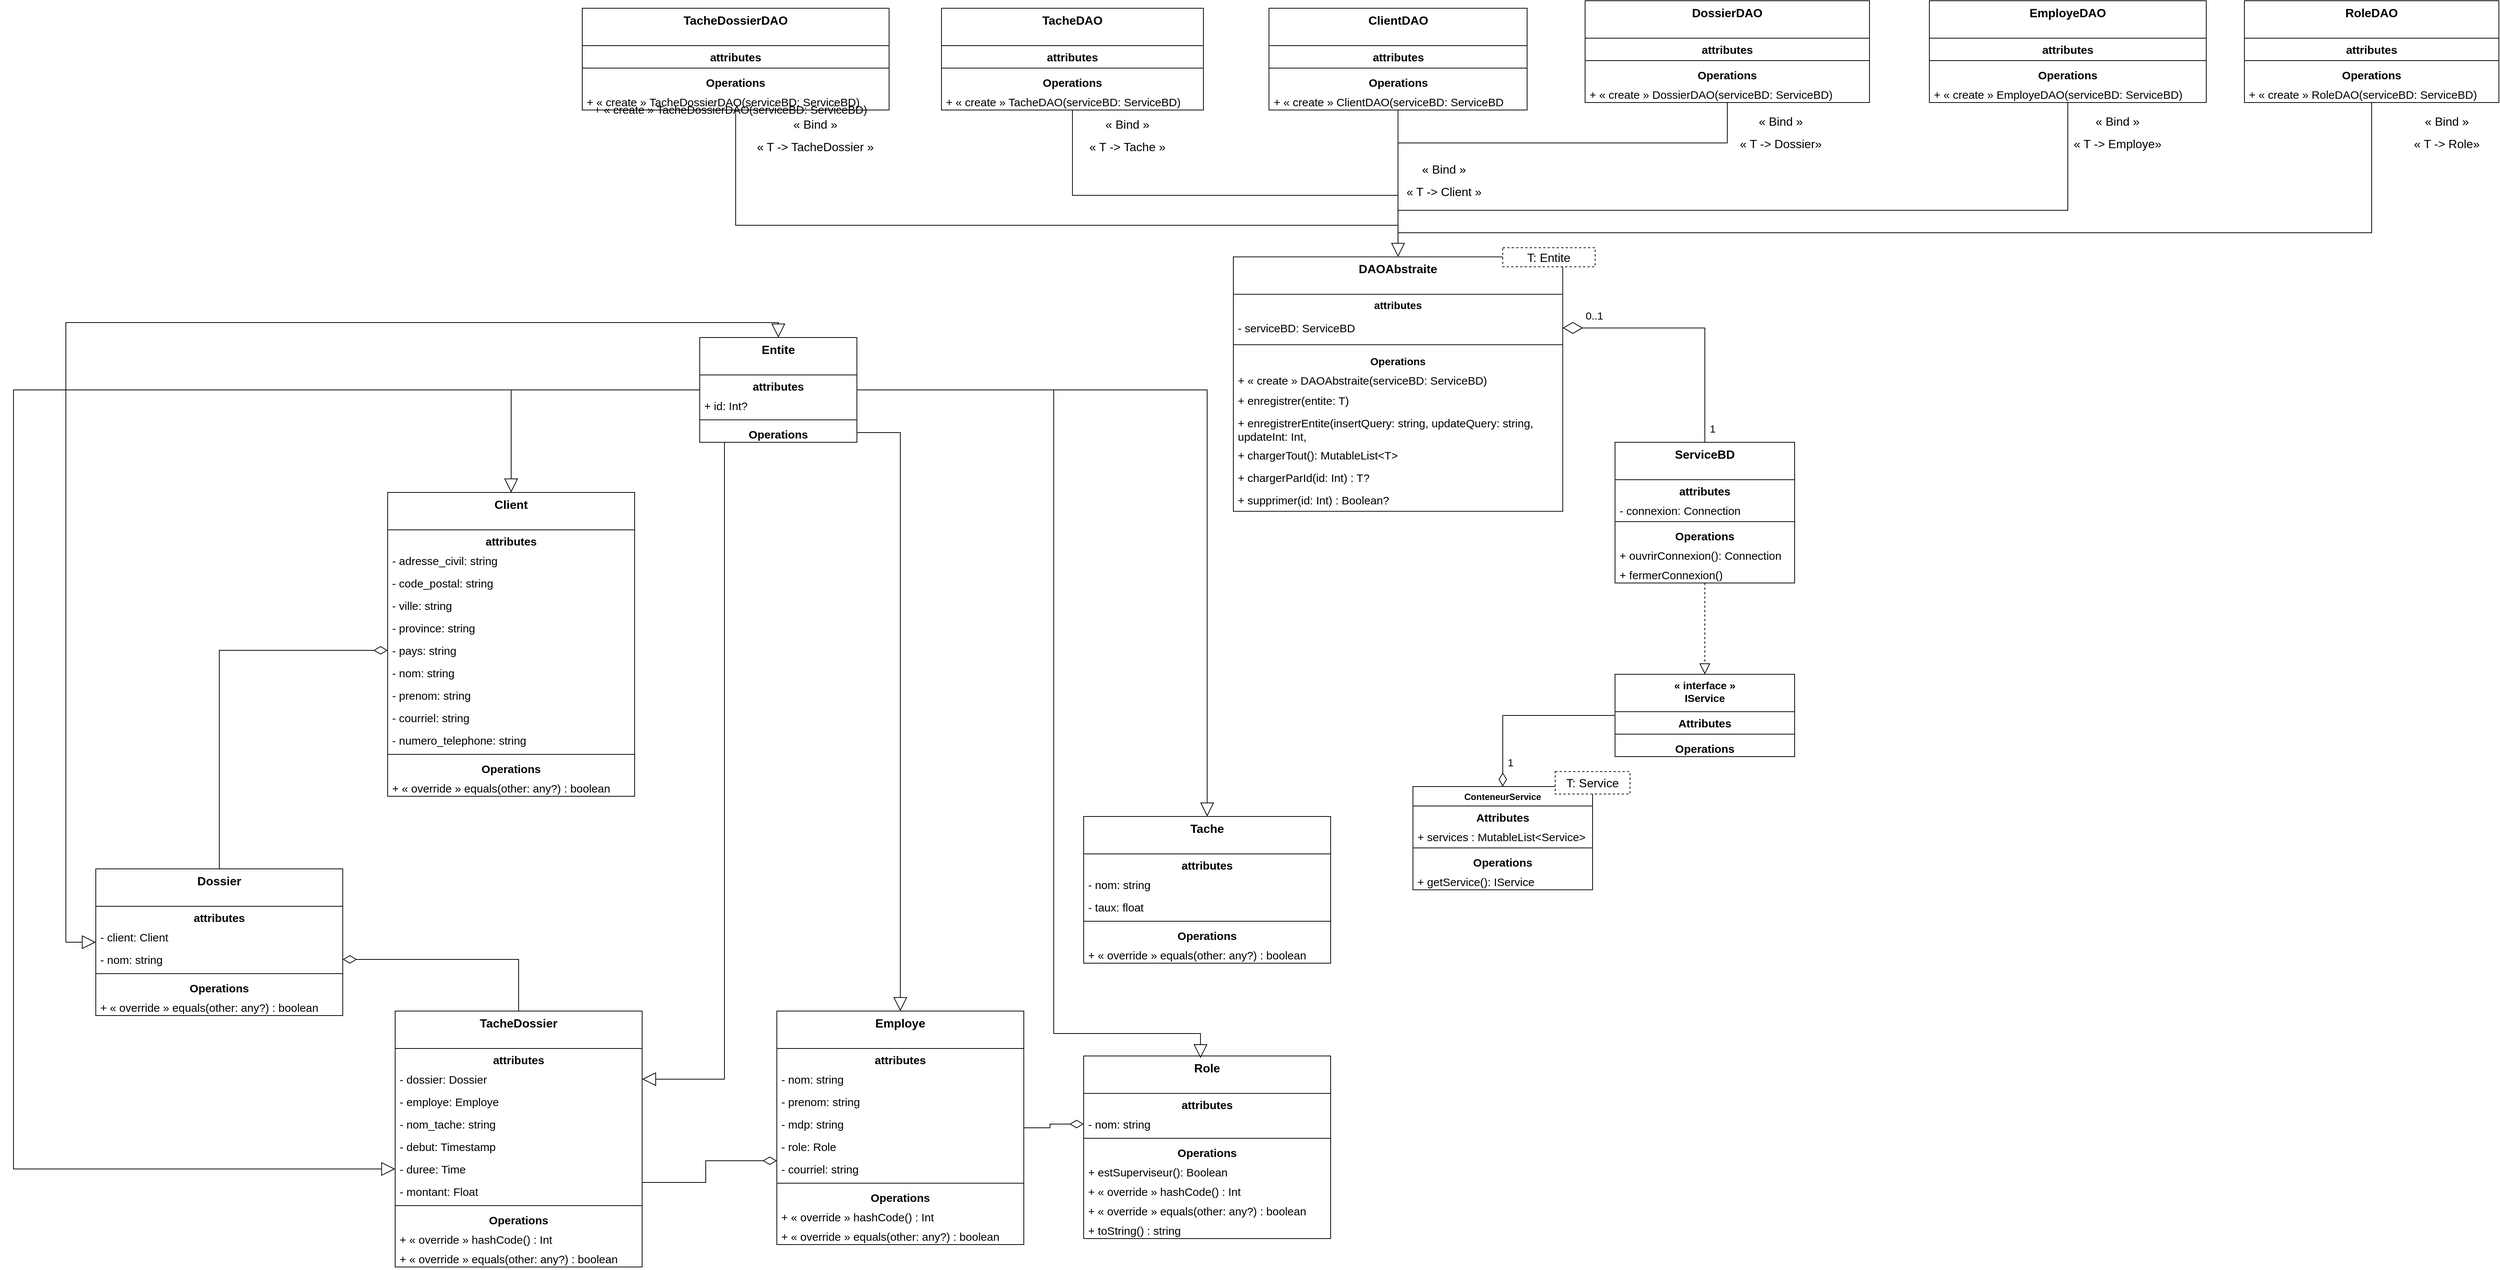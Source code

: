 <mxfile version="22.1.11" type="device">
  <diagram id="vCwnIYD7rUMOVge4N5CQ" name="Page-1">
    <mxGraphModel dx="6636" dy="4452" grid="1" gridSize="10" guides="1" tooltips="1" connect="1" arrows="1" fold="1" page="1" pageScale="1" pageWidth="827" pageHeight="1169" math="0" shadow="0">
      <root>
        <mxCell id="0" />
        <mxCell id="1" parent="0" />
        <mxCell id="L-GIQwBrBqri0OArbhi3-12" style="edgeStyle=orthogonalEdgeStyle;rounded=0;orthogonalLoop=1;jettySize=auto;html=1;entryX=0.5;entryY=0;entryDx=0;entryDy=0;endArrow=diamondThin;endFill=0;endSize=16;" edge="1" parent="1" source="L-GIQwBrBqri0OArbhi3-8" target="L-GIQwBrBqri0OArbhi3-3">
          <mxGeometry relative="1" as="geometry" />
        </mxCell>
        <mxCell id="L-GIQwBrBqri0OArbhi3-13" value="1" style="edgeLabel;html=1;align=center;verticalAlign=middle;resizable=0;points=[];fontSize=14;" vertex="1" connectable="0" parent="L-GIQwBrBqri0OArbhi3-12">
          <mxGeometry x="0.668" y="4" relative="1" as="geometry">
            <mxPoint x="6" y="8" as="offset" />
          </mxGeometry>
        </mxCell>
        <mxCell id="L-GIQwBrBqri0OArbhi3-8" value="&lt;font style=&quot;font-size: 14px;&quot;&gt;« interface »&lt;br&gt;IService&lt;/font&gt;" style="swimlane;fontStyle=1;align=center;verticalAlign=top;childLayout=stackLayout;horizontal=1;startSize=50;horizontalStack=0;resizeParent=1;resizeParentMax=0;resizeLast=0;collapsible=1;marginBottom=0;whiteSpace=wrap;html=1;" vertex="1" parent="1">
          <mxGeometry x="1460" y="640" width="240" height="110" as="geometry" />
        </mxCell>
        <mxCell id="L-GIQwBrBqri0OArbhi3-9" value="&lt;font style=&quot;font-size: 15px;&quot;&gt;&lt;b style=&quot;font-size: 15px;&quot;&gt;Attributes&lt;/b&gt;&lt;/font&gt;" style="text;strokeColor=none;fillColor=none;align=center;verticalAlign=top;spacingLeft=4;spacingRight=4;overflow=hidden;rotatable=0;points=[[0,0.5],[1,0.5]];portConstraint=eastwest;whiteSpace=wrap;html=1;fontSize=15;" vertex="1" parent="L-GIQwBrBqri0OArbhi3-8">
          <mxGeometry y="50" width="240" height="26" as="geometry" />
        </mxCell>
        <mxCell id="L-GIQwBrBqri0OArbhi3-10" value="" style="line;strokeWidth=1;fillColor=none;align=left;verticalAlign=middle;spacingTop=-1;spacingLeft=3;spacingRight=3;rotatable=0;labelPosition=right;points=[];portConstraint=eastwest;strokeColor=inherit;" vertex="1" parent="L-GIQwBrBqri0OArbhi3-8">
          <mxGeometry y="76" width="240" height="8" as="geometry" />
        </mxCell>
        <mxCell id="L-GIQwBrBqri0OArbhi3-11" value="&lt;font style=&quot;font-size: 15px;&quot;&gt;&lt;b style=&quot;font-size: 15px;&quot;&gt;Operations&lt;/b&gt;&lt;/font&gt;" style="text;strokeColor=none;fillColor=none;align=center;verticalAlign=top;spacingLeft=4;spacingRight=4;overflow=hidden;rotatable=0;points=[[0,0.5],[1,0.5]];portConstraint=eastwest;whiteSpace=wrap;html=1;fontSize=15;" vertex="1" parent="L-GIQwBrBqri0OArbhi3-8">
          <mxGeometry y="84" width="240" height="26" as="geometry" />
        </mxCell>
        <mxCell id="L-GIQwBrBqri0OArbhi3-18" style="edgeStyle=orthogonalEdgeStyle;rounded=0;orthogonalLoop=1;jettySize=auto;html=1;entryX=0.5;entryY=0;entryDx=0;entryDy=0;dashed=1;endArrow=block;endFill=0;endSize=12;" edge="1" parent="1" source="L-GIQwBrBqri0OArbhi3-14" target="L-GIQwBrBqri0OArbhi3-8">
          <mxGeometry relative="1" as="geometry" />
        </mxCell>
        <mxCell id="L-GIQwBrBqri0OArbhi3-39" style="edgeStyle=orthogonalEdgeStyle;rounded=0;orthogonalLoop=1;jettySize=auto;html=1;entryX=1;entryY=0.5;entryDx=0;entryDy=0;endArrow=diamondThin;endFill=0;strokeWidth=1;endSize=24;" edge="1" parent="1" source="L-GIQwBrBqri0OArbhi3-14" target="L-GIQwBrBqri0OArbhi3-31">
          <mxGeometry relative="1" as="geometry" />
        </mxCell>
        <mxCell id="L-GIQwBrBqri0OArbhi3-40" value="0..1" style="edgeLabel;html=1;align=center;verticalAlign=middle;resizable=0;points=[];fontSize=14;" vertex="1" connectable="0" parent="L-GIQwBrBqri0OArbhi3-39">
          <mxGeometry x="0.859" y="-3" relative="1" as="geometry">
            <mxPoint x="17" y="-13" as="offset" />
          </mxGeometry>
        </mxCell>
        <mxCell id="L-GIQwBrBqri0OArbhi3-42" value="1" style="edgeLabel;html=1;align=center;verticalAlign=middle;resizable=0;points=[];fontSize=14;" vertex="1" connectable="0" parent="L-GIQwBrBqri0OArbhi3-39">
          <mxGeometry x="-0.894" y="1" relative="1" as="geometry">
            <mxPoint x="11" as="offset" />
          </mxGeometry>
        </mxCell>
        <mxCell id="L-GIQwBrBqri0OArbhi3-14" value="&lt;font style=&quot;font-size: 16px;&quot;&gt;ServiceBD&lt;/font&gt;" style="swimlane;fontStyle=1;align=center;verticalAlign=top;childLayout=stackLayout;horizontal=1;startSize=50;horizontalStack=0;resizeParent=1;resizeParentMax=0;resizeLast=0;collapsible=1;marginBottom=0;whiteSpace=wrap;html=1;" vertex="1" parent="1">
          <mxGeometry x="1460" y="330" width="240" height="188" as="geometry" />
        </mxCell>
        <mxCell id="L-GIQwBrBqri0OArbhi3-15" value="&lt;font style=&quot;font-size: 15px;&quot;&gt;&lt;b style=&quot;font-size: 15px;&quot;&gt;attributes&lt;/b&gt;&lt;/font&gt;" style="text;strokeColor=none;fillColor=none;align=center;verticalAlign=top;spacingLeft=4;spacingRight=4;overflow=hidden;rotatable=0;points=[[0,0.5],[1,0.5]];portConstraint=eastwest;whiteSpace=wrap;html=1;fontSize=15;" vertex="1" parent="L-GIQwBrBqri0OArbhi3-14">
          <mxGeometry y="50" width="240" height="26" as="geometry" />
        </mxCell>
        <mxCell id="L-GIQwBrBqri0OArbhi3-23" value="- connexion: Connection" style="text;strokeColor=none;fillColor=none;align=left;verticalAlign=top;spacingLeft=4;spacingRight=4;overflow=hidden;rotatable=0;points=[[0,0.5],[1,0.5]];portConstraint=eastwest;whiteSpace=wrap;html=1;fontSize=15;" vertex="1" parent="L-GIQwBrBqri0OArbhi3-14">
          <mxGeometry y="76" width="240" height="26" as="geometry" />
        </mxCell>
        <mxCell id="L-GIQwBrBqri0OArbhi3-16" value="" style="line;strokeWidth=1;fillColor=none;align=left;verticalAlign=middle;spacingTop=-1;spacingLeft=3;spacingRight=3;rotatable=0;labelPosition=right;points=[];portConstraint=eastwest;strokeColor=inherit;" vertex="1" parent="L-GIQwBrBqri0OArbhi3-14">
          <mxGeometry y="102" width="240" height="8" as="geometry" />
        </mxCell>
        <mxCell id="L-GIQwBrBqri0OArbhi3-17" value="&lt;font style=&quot;font-size: 15px;&quot;&gt;&lt;b style=&quot;font-size: 15px;&quot;&gt;Operations&lt;/b&gt;&lt;/font&gt;" style="text;strokeColor=none;fillColor=none;align=center;verticalAlign=top;spacingLeft=4;spacingRight=4;overflow=hidden;rotatable=0;points=[[0,0.5],[1,0.5]];portConstraint=eastwest;whiteSpace=wrap;html=1;fontSize=15;" vertex="1" parent="L-GIQwBrBqri0OArbhi3-14">
          <mxGeometry y="110" width="240" height="26" as="geometry" />
        </mxCell>
        <mxCell id="L-GIQwBrBqri0OArbhi3-25" value="+&amp;nbsp;ouvrirConnexion&lt;span style=&quot;background-color: initial; font-size: 15px;&quot;&gt;(): Connection&lt;/span&gt;" style="text;strokeColor=none;fillColor=none;align=left;verticalAlign=top;spacingLeft=4;spacingRight=4;overflow=hidden;rotatable=0;points=[[0,0.5],[1,0.5]];portConstraint=eastwest;whiteSpace=wrap;html=1;fontSize=15;" vertex="1" parent="L-GIQwBrBqri0OArbhi3-14">
          <mxGeometry y="136" width="240" height="26" as="geometry" />
        </mxCell>
        <mxCell id="L-GIQwBrBqri0OArbhi3-24" value="+&amp;nbsp;fermerConnexion&lt;span style=&quot;background-color: initial; font-size: 15px;&quot;&gt;()&lt;/span&gt;" style="text;strokeColor=none;fillColor=none;align=left;verticalAlign=top;spacingLeft=4;spacingRight=4;overflow=hidden;rotatable=0;points=[[0,0.5],[1,0.5]];portConstraint=eastwest;whiteSpace=wrap;html=1;fontSize=15;" vertex="1" parent="L-GIQwBrBqri0OArbhi3-14">
          <mxGeometry y="162" width="240" height="26" as="geometry" />
        </mxCell>
        <mxCell id="L-GIQwBrBqri0OArbhi3-36" value="" style="group" vertex="1" connectable="0" parent="1">
          <mxGeometry x="950" y="60" width="530" height="370" as="geometry" />
        </mxCell>
        <mxCell id="L-GIQwBrBqri0OArbhi3-29" value="&lt;font style=&quot;font-size: 16px;&quot;&gt;DAOAbstraite&lt;/font&gt;" style="swimlane;fontStyle=1;align=center;verticalAlign=top;childLayout=stackLayout;horizontal=1;startSize=50;horizontalStack=0;resizeParent=1;resizeParentMax=0;resizeLast=0;collapsible=1;marginBottom=0;whiteSpace=wrap;html=1;" vertex="1" parent="L-GIQwBrBqri0OArbhi3-36">
          <mxGeometry y="22.2" width="440.14" height="340" as="geometry" />
        </mxCell>
        <mxCell id="L-GIQwBrBqri0OArbhi3-30" value="&lt;font style=&quot;font-size: 14px;&quot;&gt;&lt;b&gt;attributes&lt;/b&gt;&lt;/font&gt;" style="text;strokeColor=none;fillColor=none;align=center;verticalAlign=top;spacingLeft=4;spacingRight=4;overflow=hidden;rotatable=0;points=[[0,0.5],[1,0.5]];portConstraint=eastwest;whiteSpace=wrap;html=1;" vertex="1" parent="L-GIQwBrBqri0OArbhi3-29">
          <mxGeometry y="50" width="440.14" height="30" as="geometry" />
        </mxCell>
        <mxCell id="L-GIQwBrBqri0OArbhi3-31" value="- serviceBD: ServiceBD" style="text;strokeColor=none;fillColor=none;align=left;verticalAlign=top;spacingLeft=4;spacingRight=4;overflow=hidden;rotatable=0;points=[[0,0.5],[1,0.5]];portConstraint=eastwest;whiteSpace=wrap;html=1;fontSize=15;" vertex="1" parent="L-GIQwBrBqri0OArbhi3-29">
          <mxGeometry y="80" width="440.14" height="30" as="geometry" />
        </mxCell>
        <mxCell id="L-GIQwBrBqri0OArbhi3-32" value="" style="line;strokeWidth=1;fillColor=none;align=left;verticalAlign=middle;spacingTop=-1;spacingLeft=3;spacingRight=3;rotatable=0;labelPosition=right;points=[];portConstraint=eastwest;strokeColor=inherit;" vertex="1" parent="L-GIQwBrBqri0OArbhi3-29">
          <mxGeometry y="110" width="440.14" height="14.8" as="geometry" />
        </mxCell>
        <mxCell id="L-GIQwBrBqri0OArbhi3-33" value="&lt;font style=&quot;font-size: 14px;&quot;&gt;&lt;b&gt;Operations&lt;/b&gt;&lt;/font&gt;" style="text;strokeColor=none;fillColor=none;align=center;verticalAlign=top;spacingLeft=4;spacingRight=4;overflow=hidden;rotatable=0;points=[[0,0.5],[1,0.5]];portConstraint=eastwest;whiteSpace=wrap;html=1;" vertex="1" parent="L-GIQwBrBqri0OArbhi3-29">
          <mxGeometry y="124.8" width="440.14" height="25.2" as="geometry" />
        </mxCell>
        <mxCell id="L-GIQwBrBqri0OArbhi3-34" value="+ « create » DAOAbstraite(serviceBD: ServiceBD)" style="text;strokeColor=none;fillColor=none;align=left;verticalAlign=top;spacingLeft=4;spacingRight=4;overflow=hidden;rotatable=0;points=[[0,0.5],[1,0.5]];portConstraint=eastwest;whiteSpace=wrap;html=1;fontSize=15;" vertex="1" parent="L-GIQwBrBqri0OArbhi3-29">
          <mxGeometry y="150" width="440.14" height="27.1" as="geometry" />
        </mxCell>
        <mxCell id="L-GIQwBrBqri0OArbhi3-43" value="+ enregistrer(entite: T)" style="text;strokeColor=none;fillColor=none;align=left;verticalAlign=top;spacingLeft=4;spacingRight=4;overflow=hidden;rotatable=0;points=[[0,0.5],[1,0.5]];portConstraint=eastwest;whiteSpace=wrap;html=1;fontSize=15;" vertex="1" parent="L-GIQwBrBqri0OArbhi3-29">
          <mxGeometry y="177.1" width="440.14" height="30" as="geometry" />
        </mxCell>
        <mxCell id="L-GIQwBrBqri0OArbhi3-35" value="+ enregistrerEntite(insertQuery: string, updateQuery: string, updateInt: Int, &lt;br style=&quot;font-size: 15px;&quot;&gt;entite: T, bindParams: (PreparedStatement) -&amp;gt; Unit)" style="text;strokeColor=none;fillColor=none;align=left;verticalAlign=top;spacingLeft=4;spacingRight=4;overflow=hidden;rotatable=0;points=[[0,0.5],[1,0.5]];portConstraint=eastwest;whiteSpace=wrap;html=1;fontSize=15;" vertex="1" parent="L-GIQwBrBqri0OArbhi3-29">
          <mxGeometry y="207.1" width="440.14" height="42.9" as="geometry" />
        </mxCell>
        <mxCell id="L-GIQwBrBqri0OArbhi3-54" value="+ chargerTout(): MutableList&amp;lt;T&amp;gt;" style="text;strokeColor=none;fillColor=none;align=left;verticalAlign=top;spacingLeft=4;spacingRight=4;overflow=hidden;rotatable=0;points=[[0,0.5],[1,0.5]];portConstraint=eastwest;whiteSpace=wrap;html=1;fontSize=15;" vertex="1" parent="L-GIQwBrBqri0OArbhi3-29">
          <mxGeometry y="250" width="440.14" height="30" as="geometry" />
        </mxCell>
        <mxCell id="L-GIQwBrBqri0OArbhi3-44" value="+ chargerParId(id: Int) : T?" style="text;strokeColor=none;fillColor=none;align=left;verticalAlign=top;spacingLeft=4;spacingRight=4;overflow=hidden;rotatable=0;points=[[0,0.5],[1,0.5]];portConstraint=eastwest;whiteSpace=wrap;html=1;fontSize=15;" vertex="1" parent="L-GIQwBrBqri0OArbhi3-29">
          <mxGeometry y="280" width="440.14" height="30" as="geometry" />
        </mxCell>
        <mxCell id="L-GIQwBrBqri0OArbhi3-55" value="+ supprimer(id: Int) : Boolean?" style="text;strokeColor=none;fillColor=none;align=left;verticalAlign=top;spacingLeft=4;spacingRight=4;overflow=hidden;rotatable=0;points=[[0,0.5],[1,0.5]];portConstraint=eastwest;whiteSpace=wrap;html=1;fontSize=15;" vertex="1" parent="L-GIQwBrBqri0OArbhi3-29">
          <mxGeometry y="310" width="440.14" height="30" as="geometry" />
        </mxCell>
        <mxCell id="L-GIQwBrBqri0OArbhi3-28" value="T: Entite" style="rounded=0;whiteSpace=wrap;html=1;dashed=1;fontSize=16;" vertex="1" parent="L-GIQwBrBqri0OArbhi3-36">
          <mxGeometry x="360" y="10" width="123.39" height="25.5" as="geometry" />
        </mxCell>
        <mxCell id="L-GIQwBrBqri0OArbhi3-37" value="" style="group;fontSize=16;" vertex="1" connectable="0" parent="1">
          <mxGeometry x="1190" y="770" width="290" height="158" as="geometry" />
        </mxCell>
        <mxCell id="L-GIQwBrBqri0OArbhi3-3" value="ConteneurService" style="swimlane;fontStyle=1;align=center;verticalAlign=top;childLayout=stackLayout;horizontal=1;startSize=26;horizontalStack=0;resizeParent=1;resizeParentMax=0;resizeLast=0;collapsible=1;marginBottom=0;whiteSpace=wrap;html=1;" vertex="1" parent="L-GIQwBrBqri0OArbhi3-37">
          <mxGeometry y="20" width="240" height="138" as="geometry" />
        </mxCell>
        <mxCell id="L-GIQwBrBqri0OArbhi3-19" value="&lt;font style=&quot;font-size: 15px;&quot;&gt;&lt;b style=&quot;font-size: 15px;&quot;&gt;Attributes&lt;/b&gt;&lt;/font&gt;" style="text;strokeColor=none;fillColor=none;align=center;verticalAlign=top;spacingLeft=4;spacingRight=4;overflow=hidden;rotatable=0;points=[[0,0.5],[1,0.5]];portConstraint=eastwest;whiteSpace=wrap;html=1;fontSize=15;" vertex="1" parent="L-GIQwBrBqri0OArbhi3-3">
          <mxGeometry y="26" width="240" height="26" as="geometry" />
        </mxCell>
        <mxCell id="L-GIQwBrBqri0OArbhi3-4" value="+ services : MutableList&amp;lt;Service&amp;gt;" style="text;strokeColor=none;fillColor=none;align=left;verticalAlign=top;spacingLeft=4;spacingRight=4;overflow=hidden;rotatable=0;points=[[0,0.5],[1,0.5]];portConstraint=eastwest;whiteSpace=wrap;html=1;fontSize=15;" vertex="1" parent="L-GIQwBrBqri0OArbhi3-3">
          <mxGeometry y="52" width="240" height="26" as="geometry" />
        </mxCell>
        <mxCell id="L-GIQwBrBqri0OArbhi3-5" value="" style="line;strokeWidth=1;fillColor=none;align=left;verticalAlign=middle;spacingTop=-1;spacingLeft=3;spacingRight=3;rotatable=0;labelPosition=right;points=[];portConstraint=eastwest;strokeColor=inherit;" vertex="1" parent="L-GIQwBrBqri0OArbhi3-3">
          <mxGeometry y="78" width="240" height="8" as="geometry" />
        </mxCell>
        <mxCell id="L-GIQwBrBqri0OArbhi3-21" value="&lt;font style=&quot;font-size: 15px;&quot;&gt;&lt;b style=&quot;font-size: 15px;&quot;&gt;Operations&lt;/b&gt;&lt;/font&gt;" style="text;strokeColor=none;fillColor=none;align=center;verticalAlign=top;spacingLeft=4;spacingRight=4;overflow=hidden;rotatable=0;points=[[0,0.5],[1,0.5]];portConstraint=eastwest;whiteSpace=wrap;html=1;fontSize=15;" vertex="1" parent="L-GIQwBrBqri0OArbhi3-3">
          <mxGeometry y="86" width="240" height="26" as="geometry" />
        </mxCell>
        <mxCell id="L-GIQwBrBqri0OArbhi3-6" value="+ getService(): IService" style="text;strokeColor=none;fillColor=none;align=left;verticalAlign=top;spacingLeft=4;spacingRight=4;overflow=hidden;rotatable=0;points=[[0,0.5],[1,0.5]];portConstraint=eastwest;whiteSpace=wrap;html=1;fontSize=15;" vertex="1" parent="L-GIQwBrBqri0OArbhi3-3">
          <mxGeometry y="112" width="240" height="26" as="geometry" />
        </mxCell>
        <mxCell id="L-GIQwBrBqri0OArbhi3-27" value="T: Service" style="rounded=0;whiteSpace=wrap;html=1;dashed=1;fontSize=16;" vertex="1" parent="L-GIQwBrBqri0OArbhi3-37">
          <mxGeometry x="190" width="100" height="30" as="geometry" />
        </mxCell>
        <mxCell id="L-GIQwBrBqri0OArbhi3-56" value="&lt;font style=&quot;font-size: 16px;&quot;&gt;ClientDAO&lt;/font&gt;" style="swimlane;fontStyle=1;align=center;verticalAlign=top;childLayout=stackLayout;horizontal=1;startSize=50;horizontalStack=0;resizeParent=1;resizeParentMax=0;resizeLast=0;collapsible=1;marginBottom=0;whiteSpace=wrap;html=1;" vertex="1" parent="1">
          <mxGeometry x="997.61" y="-250" width="344.93" height="136" as="geometry" />
        </mxCell>
        <mxCell id="L-GIQwBrBqri0OArbhi3-57" value="&lt;font style=&quot;font-size: 15px;&quot;&gt;&lt;b style=&quot;font-size: 15px;&quot;&gt;attributes&lt;/b&gt;&lt;/font&gt;" style="text;strokeColor=none;fillColor=none;align=center;verticalAlign=top;spacingLeft=4;spacingRight=4;overflow=hidden;rotatable=0;points=[[0,0.5],[1,0.5]];portConstraint=eastwest;whiteSpace=wrap;html=1;fontSize=15;" vertex="1" parent="L-GIQwBrBqri0OArbhi3-56">
          <mxGeometry y="50" width="344.93" height="26" as="geometry" />
        </mxCell>
        <mxCell id="L-GIQwBrBqri0OArbhi3-59" value="" style="line;strokeWidth=1;fillColor=none;align=left;verticalAlign=middle;spacingTop=-1;spacingLeft=3;spacingRight=3;rotatable=0;labelPosition=right;points=[];portConstraint=eastwest;strokeColor=inherit;" vertex="1" parent="L-GIQwBrBqri0OArbhi3-56">
          <mxGeometry y="76" width="344.93" height="8" as="geometry" />
        </mxCell>
        <mxCell id="L-GIQwBrBqri0OArbhi3-60" value="&lt;font style=&quot;font-size: 15px;&quot;&gt;&lt;b style=&quot;font-size: 15px;&quot;&gt;Operations&lt;/b&gt;&lt;/font&gt;" style="text;strokeColor=none;fillColor=none;align=center;verticalAlign=top;spacingLeft=4;spacingRight=4;overflow=hidden;rotatable=0;points=[[0,0.5],[1,0.5]];portConstraint=eastwest;whiteSpace=wrap;html=1;fontSize=15;" vertex="1" parent="L-GIQwBrBqri0OArbhi3-56">
          <mxGeometry y="84" width="344.93" height="26" as="geometry" />
        </mxCell>
        <mxCell id="L-GIQwBrBqri0OArbhi3-61" value="+ « create » ClientDAO(serviceBD: ServiceBD" style="text;strokeColor=none;fillColor=none;align=left;verticalAlign=top;spacingLeft=4;spacingRight=4;overflow=hidden;rotatable=0;points=[[0,0.5],[1,0.5]];portConstraint=eastwest;whiteSpace=wrap;html=1;fontSize=15;" vertex="1" parent="L-GIQwBrBqri0OArbhi3-56">
          <mxGeometry y="110" width="344.93" height="26" as="geometry" />
        </mxCell>
        <mxCell id="L-GIQwBrBqri0OArbhi3-65" value="« T -&amp;gt; Client »" style="edgeLabel;html=1;align=center;verticalAlign=middle;resizable=0;points=[];fontSize=16;" vertex="1" connectable="0" parent="1">
          <mxGeometry x="1250.0" y="-20" as="geometry">
            <mxPoint x="-19" y="15" as="offset" />
          </mxGeometry>
        </mxCell>
        <mxCell id="L-GIQwBrBqri0OArbhi3-68" value="« Bind »" style="edgeLabel;html=1;align=center;verticalAlign=middle;resizable=0;points=[];fontSize=16;" vertex="1" connectable="0" parent="1">
          <mxGeometry x="1250.0" y="-50" as="geometry">
            <mxPoint x="-19" y="15" as="offset" />
          </mxGeometry>
        </mxCell>
        <mxCell id="L-GIQwBrBqri0OArbhi3-97" style="edgeStyle=orthogonalEdgeStyle;rounded=0;orthogonalLoop=1;jettySize=auto;html=1;endArrow=none;endFill=0;endSize=16;" edge="1" parent="1" source="L-GIQwBrBqri0OArbhi3-69">
          <mxGeometry relative="1" as="geometry">
            <mxPoint x="1170" y="60" as="targetPoint" />
            <Array as="points">
              <mxPoint x="1610" y="-70" />
              <mxPoint x="1170" y="-70" />
            </Array>
          </mxGeometry>
        </mxCell>
        <mxCell id="L-GIQwBrBqri0OArbhi3-69" value="&lt;font style=&quot;font-size: 16px;&quot;&gt;DossierDAO&lt;/font&gt;" style="swimlane;fontStyle=1;align=center;verticalAlign=top;childLayout=stackLayout;horizontal=1;startSize=50;horizontalStack=0;resizeParent=1;resizeParentMax=0;resizeLast=0;collapsible=1;marginBottom=0;whiteSpace=wrap;html=1;" vertex="1" parent="1">
          <mxGeometry x="1420" y="-260" width="380" height="136" as="geometry" />
        </mxCell>
        <mxCell id="L-GIQwBrBqri0OArbhi3-70" value="&lt;font style=&quot;font-size: 15px;&quot;&gt;&lt;b style=&quot;font-size: 15px;&quot;&gt;attributes&lt;/b&gt;&lt;/font&gt;" style="text;strokeColor=none;fillColor=none;align=center;verticalAlign=top;spacingLeft=4;spacingRight=4;overflow=hidden;rotatable=0;points=[[0,0.5],[1,0.5]];portConstraint=eastwest;whiteSpace=wrap;html=1;fontSize=15;" vertex="1" parent="L-GIQwBrBqri0OArbhi3-69">
          <mxGeometry y="50" width="380" height="26" as="geometry" />
        </mxCell>
        <mxCell id="L-GIQwBrBqri0OArbhi3-71" value="" style="line;strokeWidth=1;fillColor=none;align=left;verticalAlign=middle;spacingTop=-1;spacingLeft=3;spacingRight=3;rotatable=0;labelPosition=right;points=[];portConstraint=eastwest;strokeColor=inherit;" vertex="1" parent="L-GIQwBrBqri0OArbhi3-69">
          <mxGeometry y="76" width="380" height="8" as="geometry" />
        </mxCell>
        <mxCell id="L-GIQwBrBqri0OArbhi3-72" value="&lt;font style=&quot;font-size: 15px;&quot;&gt;&lt;b style=&quot;font-size: 15px;&quot;&gt;Operations&lt;/b&gt;&lt;/font&gt;" style="text;strokeColor=none;fillColor=none;align=center;verticalAlign=top;spacingLeft=4;spacingRight=4;overflow=hidden;rotatable=0;points=[[0,0.5],[1,0.5]];portConstraint=eastwest;whiteSpace=wrap;html=1;fontSize=15;" vertex="1" parent="L-GIQwBrBqri0OArbhi3-69">
          <mxGeometry y="84" width="380" height="26" as="geometry" />
        </mxCell>
        <mxCell id="L-GIQwBrBqri0OArbhi3-73" value="+ « create » DossierDAO(serviceBD: ServiceBD)" style="text;strokeColor=none;fillColor=none;align=left;verticalAlign=top;spacingLeft=4;spacingRight=4;overflow=hidden;rotatable=0;points=[[0,0.5],[1,0.5]];portConstraint=eastwest;whiteSpace=wrap;html=1;fontSize=15;" vertex="1" parent="L-GIQwBrBqri0OArbhi3-69">
          <mxGeometry y="110" width="380" height="26" as="geometry" />
        </mxCell>
        <mxCell id="L-GIQwBrBqri0OArbhi3-98" style="edgeStyle=orthogonalEdgeStyle;rounded=0;orthogonalLoop=1;jettySize=auto;html=1;endArrow=none;endFill=0;endSize=16;" edge="1" parent="1" source="L-GIQwBrBqri0OArbhi3-74">
          <mxGeometry relative="1" as="geometry">
            <mxPoint x="1170" y="60" as="targetPoint" />
            <Array as="points">
              <mxPoint x="2065" y="20" />
              <mxPoint x="1170" y="20" />
            </Array>
          </mxGeometry>
        </mxCell>
        <mxCell id="L-GIQwBrBqri0OArbhi3-74" value="&lt;font style=&quot;font-size: 16px;&quot;&gt;EmployeDAO&lt;/font&gt;" style="swimlane;fontStyle=1;align=center;verticalAlign=top;childLayout=stackLayout;horizontal=1;startSize=50;horizontalStack=0;resizeParent=1;resizeParentMax=0;resizeLast=0;collapsible=1;marginBottom=0;whiteSpace=wrap;html=1;" vertex="1" parent="1">
          <mxGeometry x="1880" y="-260" width="370" height="136" as="geometry" />
        </mxCell>
        <mxCell id="L-GIQwBrBqri0OArbhi3-75" value="&lt;font style=&quot;font-size: 15px;&quot;&gt;&lt;b style=&quot;font-size: 15px;&quot;&gt;attributes&lt;/b&gt;&lt;/font&gt;" style="text;strokeColor=none;fillColor=none;align=center;verticalAlign=top;spacingLeft=4;spacingRight=4;overflow=hidden;rotatable=0;points=[[0,0.5],[1,0.5]];portConstraint=eastwest;whiteSpace=wrap;html=1;fontSize=15;" vertex="1" parent="L-GIQwBrBqri0OArbhi3-74">
          <mxGeometry y="50" width="370" height="26" as="geometry" />
        </mxCell>
        <mxCell id="L-GIQwBrBqri0OArbhi3-76" value="" style="line;strokeWidth=1;fillColor=none;align=left;verticalAlign=middle;spacingTop=-1;spacingLeft=3;spacingRight=3;rotatable=0;labelPosition=right;points=[];portConstraint=eastwest;strokeColor=inherit;" vertex="1" parent="L-GIQwBrBqri0OArbhi3-74">
          <mxGeometry y="76" width="370" height="8" as="geometry" />
        </mxCell>
        <mxCell id="L-GIQwBrBqri0OArbhi3-77" value="&lt;font style=&quot;font-size: 15px;&quot;&gt;&lt;b style=&quot;font-size: 15px;&quot;&gt;Operations&lt;/b&gt;&lt;/font&gt;" style="text;strokeColor=none;fillColor=none;align=center;verticalAlign=top;spacingLeft=4;spacingRight=4;overflow=hidden;rotatable=0;points=[[0,0.5],[1,0.5]];portConstraint=eastwest;whiteSpace=wrap;html=1;fontSize=15;" vertex="1" parent="L-GIQwBrBqri0OArbhi3-74">
          <mxGeometry y="84" width="370" height="26" as="geometry" />
        </mxCell>
        <mxCell id="L-GIQwBrBqri0OArbhi3-78" value="+ « create » EmployeDAO(serviceBD: ServiceBD)" style="text;strokeColor=none;fillColor=none;align=left;verticalAlign=top;spacingLeft=4;spacingRight=4;overflow=hidden;rotatable=0;points=[[0,0.5],[1,0.5]];portConstraint=eastwest;whiteSpace=wrap;html=1;fontSize=15;" vertex="1" parent="L-GIQwBrBqri0OArbhi3-74">
          <mxGeometry y="110" width="370" height="26" as="geometry" />
        </mxCell>
        <mxCell id="L-GIQwBrBqri0OArbhi3-99" style="edgeStyle=orthogonalEdgeStyle;rounded=0;orthogonalLoop=1;jettySize=auto;html=1;endArrow=none;endFill=0;endSize=16;" edge="1" parent="1" source="L-GIQwBrBqri0OArbhi3-79">
          <mxGeometry relative="1" as="geometry">
            <mxPoint x="1170" y="60" as="targetPoint" />
            <Array as="points">
              <mxPoint x="2471" y="50" />
              <mxPoint x="1170" y="50" />
            </Array>
          </mxGeometry>
        </mxCell>
        <mxCell id="L-GIQwBrBqri0OArbhi3-79" value="&lt;font style=&quot;font-size: 16px;&quot;&gt;RoleDAO&lt;/font&gt;" style="swimlane;fontStyle=1;align=center;verticalAlign=top;childLayout=stackLayout;horizontal=1;startSize=50;horizontalStack=0;resizeParent=1;resizeParentMax=0;resizeLast=0;collapsible=1;marginBottom=0;whiteSpace=wrap;html=1;" vertex="1" parent="1">
          <mxGeometry x="2301" y="-260" width="340" height="136" as="geometry" />
        </mxCell>
        <mxCell id="L-GIQwBrBqri0OArbhi3-80" value="&lt;font style=&quot;font-size: 15px;&quot;&gt;&lt;b style=&quot;font-size: 15px;&quot;&gt;attributes&lt;/b&gt;&lt;/font&gt;" style="text;strokeColor=none;fillColor=none;align=center;verticalAlign=top;spacingLeft=4;spacingRight=4;overflow=hidden;rotatable=0;points=[[0,0.5],[1,0.5]];portConstraint=eastwest;whiteSpace=wrap;html=1;fontSize=15;" vertex="1" parent="L-GIQwBrBqri0OArbhi3-79">
          <mxGeometry y="50" width="340" height="26" as="geometry" />
        </mxCell>
        <mxCell id="L-GIQwBrBqri0OArbhi3-81" value="" style="line;strokeWidth=1;fillColor=none;align=left;verticalAlign=middle;spacingTop=-1;spacingLeft=3;spacingRight=3;rotatable=0;labelPosition=right;points=[];portConstraint=eastwest;strokeColor=inherit;" vertex="1" parent="L-GIQwBrBqri0OArbhi3-79">
          <mxGeometry y="76" width="340" height="8" as="geometry" />
        </mxCell>
        <mxCell id="L-GIQwBrBqri0OArbhi3-82" value="&lt;font style=&quot;font-size: 15px;&quot;&gt;&lt;b style=&quot;font-size: 15px;&quot;&gt;Operations&lt;/b&gt;&lt;/font&gt;" style="text;strokeColor=none;fillColor=none;align=center;verticalAlign=top;spacingLeft=4;spacingRight=4;overflow=hidden;rotatable=0;points=[[0,0.5],[1,0.5]];portConstraint=eastwest;whiteSpace=wrap;html=1;fontSize=15;" vertex="1" parent="L-GIQwBrBqri0OArbhi3-79">
          <mxGeometry y="84" width="340" height="26" as="geometry" />
        </mxCell>
        <mxCell id="L-GIQwBrBqri0OArbhi3-83" value="+ « create » RoleDAO(serviceBD: ServiceBD)" style="text;strokeColor=none;fillColor=none;align=left;verticalAlign=top;spacingLeft=4;spacingRight=4;overflow=hidden;rotatable=0;points=[[0,0.5],[1,0.5]];portConstraint=eastwest;whiteSpace=wrap;html=1;fontSize=15;" vertex="1" parent="L-GIQwBrBqri0OArbhi3-79">
          <mxGeometry y="110" width="340" height="26" as="geometry" />
        </mxCell>
        <mxCell id="L-GIQwBrBqri0OArbhi3-95" style="edgeStyle=orthogonalEdgeStyle;rounded=0;orthogonalLoop=1;jettySize=auto;html=1;endArrow=none;endFill=0;endSize=16;" edge="1" parent="1" source="L-GIQwBrBqri0OArbhi3-84">
          <mxGeometry relative="1" as="geometry">
            <mxPoint x="1170" y="60" as="targetPoint" />
            <Array as="points">
              <mxPoint x="735" />
              <mxPoint x="1170" />
            </Array>
          </mxGeometry>
        </mxCell>
        <mxCell id="L-GIQwBrBqri0OArbhi3-84" value="&lt;font style=&quot;font-size: 16px;&quot;&gt;TacheDAO&lt;/font&gt;" style="swimlane;fontStyle=1;align=center;verticalAlign=top;childLayout=stackLayout;horizontal=1;startSize=50;horizontalStack=0;resizeParent=1;resizeParentMax=0;resizeLast=0;collapsible=1;marginBottom=0;whiteSpace=wrap;html=1;" vertex="1" parent="1">
          <mxGeometry x="560" y="-250" width="350" height="136" as="geometry" />
        </mxCell>
        <mxCell id="L-GIQwBrBqri0OArbhi3-85" value="&lt;font style=&quot;font-size: 15px;&quot;&gt;&lt;b style=&quot;font-size: 15px;&quot;&gt;attributes&lt;/b&gt;&lt;/font&gt;" style="text;strokeColor=none;fillColor=none;align=center;verticalAlign=top;spacingLeft=4;spacingRight=4;overflow=hidden;rotatable=0;points=[[0,0.5],[1,0.5]];portConstraint=eastwest;whiteSpace=wrap;html=1;fontSize=15;" vertex="1" parent="L-GIQwBrBqri0OArbhi3-84">
          <mxGeometry y="50" width="350" height="26" as="geometry" />
        </mxCell>
        <mxCell id="L-GIQwBrBqri0OArbhi3-86" value="" style="line;strokeWidth=1;fillColor=none;align=left;verticalAlign=middle;spacingTop=-1;spacingLeft=3;spacingRight=3;rotatable=0;labelPosition=right;points=[];portConstraint=eastwest;strokeColor=inherit;" vertex="1" parent="L-GIQwBrBqri0OArbhi3-84">
          <mxGeometry y="76" width="350" height="8" as="geometry" />
        </mxCell>
        <mxCell id="L-GIQwBrBqri0OArbhi3-87" value="&lt;font style=&quot;font-size: 15px;&quot;&gt;&lt;b style=&quot;font-size: 15px;&quot;&gt;Operations&lt;/b&gt;&lt;/font&gt;" style="text;strokeColor=none;fillColor=none;align=center;verticalAlign=top;spacingLeft=4;spacingRight=4;overflow=hidden;rotatable=0;points=[[0,0.5],[1,0.5]];portConstraint=eastwest;whiteSpace=wrap;html=1;fontSize=15;" vertex="1" parent="L-GIQwBrBqri0OArbhi3-84">
          <mxGeometry y="84" width="350" height="26" as="geometry" />
        </mxCell>
        <mxCell id="L-GIQwBrBqri0OArbhi3-88" value="+ « create » TacheDAO(serviceBD: ServiceBD)" style="text;strokeColor=none;fillColor=none;align=left;verticalAlign=top;spacingLeft=4;spacingRight=4;overflow=hidden;rotatable=0;points=[[0,0.5],[1,0.5]];portConstraint=eastwest;whiteSpace=wrap;html=1;fontSize=15;" vertex="1" parent="L-GIQwBrBqri0OArbhi3-84">
          <mxGeometry y="110" width="350" height="26" as="geometry" />
        </mxCell>
        <mxCell id="L-GIQwBrBqri0OArbhi3-89" value="&lt;font style=&quot;font-size: 16px;&quot;&gt;TacheDossierDAO&lt;/font&gt;" style="swimlane;fontStyle=1;align=center;verticalAlign=top;childLayout=stackLayout;horizontal=1;startSize=50;horizontalStack=0;resizeParent=1;resizeParentMax=0;resizeLast=0;collapsible=1;marginBottom=0;whiteSpace=wrap;html=1;" vertex="1" parent="1">
          <mxGeometry x="80" y="-250" width="410" height="136" as="geometry" />
        </mxCell>
        <mxCell id="L-GIQwBrBqri0OArbhi3-90" value="&lt;font style=&quot;font-size: 15px;&quot;&gt;&lt;b style=&quot;font-size: 15px;&quot;&gt;attributes&lt;/b&gt;&lt;/font&gt;" style="text;strokeColor=none;fillColor=none;align=center;verticalAlign=top;spacingLeft=4;spacingRight=4;overflow=hidden;rotatable=0;points=[[0,0.5],[1,0.5]];portConstraint=eastwest;whiteSpace=wrap;html=1;fontSize=15;" vertex="1" parent="L-GIQwBrBqri0OArbhi3-89">
          <mxGeometry y="50" width="410" height="26" as="geometry" />
        </mxCell>
        <mxCell id="L-GIQwBrBqri0OArbhi3-91" value="" style="line;strokeWidth=1;fillColor=none;align=left;verticalAlign=middle;spacingTop=-1;spacingLeft=3;spacingRight=3;rotatable=0;labelPosition=right;points=[];portConstraint=eastwest;strokeColor=inherit;" vertex="1" parent="L-GIQwBrBqri0OArbhi3-89">
          <mxGeometry y="76" width="410" height="8" as="geometry" />
        </mxCell>
        <mxCell id="L-GIQwBrBqri0OArbhi3-92" value="&lt;font style=&quot;font-size: 15px;&quot;&gt;&lt;b style=&quot;font-size: 15px;&quot;&gt;Operations&lt;/b&gt;&lt;/font&gt;" style="text;strokeColor=none;fillColor=none;align=center;verticalAlign=top;spacingLeft=4;spacingRight=4;overflow=hidden;rotatable=0;points=[[0,0.5],[1,0.5]];portConstraint=eastwest;whiteSpace=wrap;html=1;fontSize=15;" vertex="1" parent="L-GIQwBrBqri0OArbhi3-89">
          <mxGeometry y="84" width="410" height="26" as="geometry" />
        </mxCell>
        <mxCell id="L-GIQwBrBqri0OArbhi3-93" value="+ « create »&amp;nbsp;TacheDossierDAO(serviceBD: ServiceBD)" style="text;strokeColor=none;fillColor=none;align=left;verticalAlign=top;spacingLeft=4;spacingRight=4;overflow=hidden;rotatable=0;points=[[0,0.5],[1,0.5]];portConstraint=eastwest;whiteSpace=wrap;html=1;fontSize=15;" vertex="1" parent="L-GIQwBrBqri0OArbhi3-89">
          <mxGeometry y="110" width="410" height="26" as="geometry" />
        </mxCell>
        <mxCell id="L-GIQwBrBqri0OArbhi3-96" style="edgeStyle=orthogonalEdgeStyle;rounded=0;orthogonalLoop=1;jettySize=auto;html=1;endArrow=none;endFill=0;endSize=16;" edge="1" parent="1" source="L-GIQwBrBqri0OArbhi3-89">
          <mxGeometry relative="1" as="geometry">
            <mxPoint x="1170" y="60" as="targetPoint" />
            <Array as="points">
              <mxPoint x="285" y="40" />
              <mxPoint x="1170" y="40" />
            </Array>
          </mxGeometry>
        </mxCell>
        <mxCell id="L-GIQwBrBqri0OArbhi3-67" style="edgeStyle=orthogonalEdgeStyle;rounded=0;orthogonalLoop=1;jettySize=auto;html=1;entryX=0.5;entryY=0;entryDx=0;entryDy=0;fontSize=17;strokeWidth=1;endSize=16;endArrow=block;endFill=0;" edge="1" parent="1" source="L-GIQwBrBqri0OArbhi3-56" target="L-GIQwBrBqri0OArbhi3-29">
          <mxGeometry relative="1" as="geometry" />
        </mxCell>
        <mxCell id="L-GIQwBrBqri0OArbhi3-101" value="« T -&amp;gt; Dossier»" style="edgeLabel;html=1;align=center;verticalAlign=middle;resizable=0;points=[];fontSize=16;" vertex="1" connectable="0" parent="1">
          <mxGeometry x="1700.0" y="-84" as="geometry">
            <mxPoint x="-19" y="15" as="offset" />
          </mxGeometry>
        </mxCell>
        <mxCell id="L-GIQwBrBqri0OArbhi3-102" value="« Bind »" style="edgeLabel;html=1;align=center;verticalAlign=middle;resizable=0;points=[];fontSize=16;" vertex="1" connectable="0" parent="1">
          <mxGeometry x="1700.0" y="-114" as="geometry">
            <mxPoint x="-19" y="15" as="offset" />
          </mxGeometry>
        </mxCell>
        <mxCell id="L-GIQwBrBqri0OArbhi3-103" value="« T -&amp;gt; Employe»" style="edgeLabel;html=1;align=center;verticalAlign=middle;resizable=0;points=[];fontSize=16;" vertex="1" connectable="0" parent="1">
          <mxGeometry x="2150" y="-84" as="geometry">
            <mxPoint x="-19" y="15" as="offset" />
          </mxGeometry>
        </mxCell>
        <mxCell id="L-GIQwBrBqri0OArbhi3-104" value="« Bind »" style="edgeLabel;html=1;align=center;verticalAlign=middle;resizable=0;points=[];fontSize=16;" vertex="1" connectable="0" parent="1">
          <mxGeometry x="2150" y="-114" as="geometry">
            <mxPoint x="-19" y="15" as="offset" />
          </mxGeometry>
        </mxCell>
        <mxCell id="L-GIQwBrBqri0OArbhi3-105" value="« T -&amp;gt; Role»" style="edgeLabel;html=1;align=center;verticalAlign=middle;resizable=0;points=[];fontSize=16;" vertex="1" connectable="0" parent="1">
          <mxGeometry x="2590" y="-84" as="geometry">
            <mxPoint x="-19" y="15" as="offset" />
          </mxGeometry>
        </mxCell>
        <mxCell id="L-GIQwBrBqri0OArbhi3-106" value="« Bind »" style="edgeLabel;html=1;align=center;verticalAlign=middle;resizable=0;points=[];fontSize=16;" vertex="1" connectable="0" parent="1">
          <mxGeometry x="2590" y="-114" as="geometry">
            <mxPoint x="-19" y="15" as="offset" />
          </mxGeometry>
        </mxCell>
        <mxCell id="L-GIQwBrBqri0OArbhi3-107" value="« T -&amp;gt; Tache »" style="edgeLabel;html=1;align=center;verticalAlign=middle;resizable=0;points=[];fontSize=16;" vertex="1" connectable="0" parent="1">
          <mxGeometry x="827.0" y="-80" as="geometry">
            <mxPoint x="-19" y="15" as="offset" />
          </mxGeometry>
        </mxCell>
        <mxCell id="L-GIQwBrBqri0OArbhi3-108" value="« Bind »" style="edgeLabel;html=1;align=center;verticalAlign=middle;resizable=0;points=[];fontSize=16;" vertex="1" connectable="0" parent="1">
          <mxGeometry x="827.0" y="-110" as="geometry">
            <mxPoint x="-19" y="15" as="offset" />
          </mxGeometry>
        </mxCell>
        <mxCell id="L-GIQwBrBqri0OArbhi3-109" value="« T -&amp;gt; TacheDossier »" style="edgeLabel;html=1;align=center;verticalAlign=middle;resizable=0;points=[];fontSize=16;" vertex="1" connectable="0" parent="1">
          <mxGeometry x="410.0" y="-80" as="geometry">
            <mxPoint x="-19" y="15" as="offset" />
          </mxGeometry>
        </mxCell>
        <mxCell id="L-GIQwBrBqri0OArbhi3-110" value="« Bind »" style="edgeLabel;html=1;align=center;verticalAlign=middle;resizable=0;points=[];fontSize=16;" vertex="1" connectable="0" parent="1">
          <mxGeometry x="410.0" y="-110" as="geometry">
            <mxPoint x="-19" y="15" as="offset" />
          </mxGeometry>
        </mxCell>
        <mxCell id="L-GIQwBrBqri0OArbhi3-147" style="edgeStyle=orthogonalEdgeStyle;rounded=0;orthogonalLoop=1;jettySize=auto;html=1;entryX=0.5;entryY=0;entryDx=0;entryDy=0;fontSize=16;endSize=16;endArrow=block;endFill=0;" edge="1" parent="1" source="L-GIQwBrBqri0OArbhi3-114" target="L-GIQwBrBqri0OArbhi3-133">
          <mxGeometry relative="1" as="geometry" />
        </mxCell>
        <mxCell id="L-GIQwBrBqri0OArbhi3-233" style="edgeStyle=orthogonalEdgeStyle;rounded=0;orthogonalLoop=1;jettySize=auto;html=1;entryX=0.5;entryY=0;entryDx=0;entryDy=0;endArrow=block;endFill=0;endSize=16;" edge="1" parent="1" source="L-GIQwBrBqri0OArbhi3-114" target="L-GIQwBrBqri0OArbhi3-199">
          <mxGeometry relative="1" as="geometry" />
        </mxCell>
        <mxCell id="L-GIQwBrBqri0OArbhi3-234" style="edgeStyle=orthogonalEdgeStyle;rounded=0;orthogonalLoop=1;jettySize=auto;html=1;entryX=0;entryY=0.5;entryDx=0;entryDy=0;endArrow=block;endFill=0;endSize=16;" edge="1" parent="1" source="L-GIQwBrBqri0OArbhi3-114" target="L-GIQwBrBqri0OArbhi3-217">
          <mxGeometry relative="1" as="geometry">
            <Array as="points">
              <mxPoint x="-680" y="260" />
              <mxPoint x="-680" y="1301" />
            </Array>
          </mxGeometry>
        </mxCell>
        <mxCell id="L-GIQwBrBqri0OArbhi3-235" style="edgeStyle=orthogonalEdgeStyle;rounded=0;orthogonalLoop=1;jettySize=auto;html=1;entryX=0.5;entryY=0;entryDx=0;entryDy=0;exitX=1;exitY=0.5;exitDx=0;exitDy=0;endArrow=block;endFill=0;endSize=16;" edge="1" parent="1" source="L-GIQwBrBqri0OArbhi3-117" target="L-GIQwBrBqri0OArbhi3-170">
          <mxGeometry relative="1" as="geometry" />
        </mxCell>
        <mxCell id="L-GIQwBrBqri0OArbhi3-236" style="edgeStyle=orthogonalEdgeStyle;rounded=0;orthogonalLoop=1;jettySize=auto;html=1;entryX=1;entryY=0.5;entryDx=0;entryDy=0;endArrow=block;endFill=0;endSize=16;" edge="1" parent="1" source="L-GIQwBrBqri0OArbhi3-114" target="L-GIQwBrBqri0OArbhi3-213">
          <mxGeometry relative="1" as="geometry">
            <Array as="points">
              <mxPoint x="270" y="1181" />
            </Array>
          </mxGeometry>
        </mxCell>
        <mxCell id="L-GIQwBrBqri0OArbhi3-114" value="&lt;font style=&quot;font-size: 16px;&quot;&gt;Entite&lt;/font&gt;" style="swimlane;fontStyle=1;align=center;verticalAlign=top;childLayout=stackLayout;horizontal=1;startSize=50;horizontalStack=0;resizeParent=1;resizeParentMax=0;resizeLast=0;collapsible=1;marginBottom=0;whiteSpace=wrap;html=1;" vertex="1" parent="1">
          <mxGeometry x="237" y="190" width="210" height="140" as="geometry" />
        </mxCell>
        <mxCell id="L-GIQwBrBqri0OArbhi3-115" value="&lt;font style=&quot;font-size: 15px;&quot;&gt;&lt;b style=&quot;font-size: 15px;&quot;&gt;attributes&lt;/b&gt;&lt;/font&gt;" style="text;strokeColor=none;fillColor=none;align=center;verticalAlign=top;spacingLeft=4;spacingRight=4;overflow=hidden;rotatable=0;points=[[0,0.5],[1,0.5]];portConstraint=eastwest;whiteSpace=wrap;html=1;fontSize=15;" vertex="1" parent="L-GIQwBrBqri0OArbhi3-114">
          <mxGeometry y="50" width="210" height="26" as="geometry" />
        </mxCell>
        <mxCell id="L-GIQwBrBqri0OArbhi3-120" value="+ id: Int?" style="text;strokeColor=none;fillColor=none;align=left;verticalAlign=top;spacingLeft=4;spacingRight=4;overflow=hidden;rotatable=0;points=[[0,0.5],[1,0.5]];portConstraint=eastwest;whiteSpace=wrap;html=1;fontSize=15;" vertex="1" parent="L-GIQwBrBqri0OArbhi3-114">
          <mxGeometry y="76" width="210" height="30" as="geometry" />
        </mxCell>
        <mxCell id="L-GIQwBrBqri0OArbhi3-116" value="" style="line;strokeWidth=1;fillColor=none;align=left;verticalAlign=middle;spacingTop=-1;spacingLeft=3;spacingRight=3;rotatable=0;labelPosition=right;points=[];portConstraint=eastwest;strokeColor=inherit;" vertex="1" parent="L-GIQwBrBqri0OArbhi3-114">
          <mxGeometry y="106" width="210" height="8" as="geometry" />
        </mxCell>
        <mxCell id="L-GIQwBrBqri0OArbhi3-117" value="&lt;font style=&quot;font-size: 15px;&quot;&gt;&lt;b style=&quot;font-size: 15px;&quot;&gt;Operations&lt;/b&gt;&lt;/font&gt;" style="text;strokeColor=none;fillColor=none;align=center;verticalAlign=top;spacingLeft=4;spacingRight=4;overflow=hidden;rotatable=0;points=[[0,0.5],[1,0.5]];portConstraint=eastwest;whiteSpace=wrap;html=1;fontSize=15;" vertex="1" parent="L-GIQwBrBqri0OArbhi3-114">
          <mxGeometry y="114" width="210" height="26" as="geometry" />
        </mxCell>
        <mxCell id="L-GIQwBrBqri0OArbhi3-119" value="+ « create »&amp;nbsp;TacheDossierDAO(serviceBD: ServiceBD)" style="text;strokeColor=none;fillColor=none;align=left;verticalAlign=top;spacingLeft=4;spacingRight=4;overflow=hidden;rotatable=0;points=[[0,0.5],[1,0.5]];portConstraint=eastwest;whiteSpace=wrap;html=1;fontSize=15;" vertex="1" parent="1">
          <mxGeometry x="90" y="-130" width="410" height="26" as="geometry" />
        </mxCell>
        <mxCell id="L-GIQwBrBqri0OArbhi3-133" value="&lt;font style=&quot;font-size: 16px;&quot;&gt;Client&lt;/font&gt;" style="swimlane;fontStyle=1;align=center;verticalAlign=top;childLayout=stackLayout;horizontal=1;startSize=50;horizontalStack=0;resizeParent=1;resizeParentMax=0;resizeLast=0;collapsible=1;marginBottom=0;whiteSpace=wrap;html=1;" vertex="1" parent="1">
          <mxGeometry x="-180" y="397" width="330" height="406" as="geometry" />
        </mxCell>
        <mxCell id="L-GIQwBrBqri0OArbhi3-134" value="&lt;font style=&quot;font-size: 15px;&quot;&gt;&lt;b style=&quot;font-size: 15px;&quot;&gt;attributes&lt;/b&gt;&lt;/font&gt;" style="text;strokeColor=none;fillColor=none;align=center;verticalAlign=top;spacingLeft=4;spacingRight=4;overflow=hidden;rotatable=0;points=[[0,0.5],[1,0.5]];portConstraint=eastwest;whiteSpace=wrap;html=1;fontSize=15;" vertex="1" parent="L-GIQwBrBqri0OArbhi3-133">
          <mxGeometry y="50" width="330" height="26" as="geometry" />
        </mxCell>
        <mxCell id="L-GIQwBrBqri0OArbhi3-135" value="- adresse_civil: string" style="text;strokeColor=none;fillColor=none;align=left;verticalAlign=top;spacingLeft=4;spacingRight=4;overflow=hidden;rotatable=0;points=[[0,0.5],[1,0.5]];portConstraint=eastwest;whiteSpace=wrap;html=1;fontSize=15;" vertex="1" parent="L-GIQwBrBqri0OArbhi3-133">
          <mxGeometry y="76" width="330" height="30" as="geometry" />
        </mxCell>
        <mxCell id="L-GIQwBrBqri0OArbhi3-136" value="- code_postal: string" style="text;strokeColor=none;fillColor=none;align=left;verticalAlign=top;spacingLeft=4;spacingRight=4;overflow=hidden;rotatable=0;points=[[0,0.5],[1,0.5]];portConstraint=eastwest;whiteSpace=wrap;html=1;fontSize=15;" vertex="1" parent="L-GIQwBrBqri0OArbhi3-133">
          <mxGeometry y="106" width="330" height="30" as="geometry" />
        </mxCell>
        <mxCell id="L-GIQwBrBqri0OArbhi3-137" value="- ville: string" style="text;strokeColor=none;fillColor=none;align=left;verticalAlign=top;spacingLeft=4;spacingRight=4;overflow=hidden;rotatable=0;points=[[0,0.5],[1,0.5]];portConstraint=eastwest;whiteSpace=wrap;html=1;fontSize=15;" vertex="1" parent="L-GIQwBrBqri0OArbhi3-133">
          <mxGeometry y="136" width="330" height="30" as="geometry" />
        </mxCell>
        <mxCell id="L-GIQwBrBqri0OArbhi3-138" value="- province: string" style="text;strokeColor=none;fillColor=none;align=left;verticalAlign=top;spacingLeft=4;spacingRight=4;overflow=hidden;rotatable=0;points=[[0,0.5],[1,0.5]];portConstraint=eastwest;whiteSpace=wrap;html=1;fontSize=15;" vertex="1" parent="L-GIQwBrBqri0OArbhi3-133">
          <mxGeometry y="166" width="330" height="30" as="geometry" />
        </mxCell>
        <mxCell id="L-GIQwBrBqri0OArbhi3-139" value="- pays: string" style="text;strokeColor=none;fillColor=none;align=left;verticalAlign=top;spacingLeft=4;spacingRight=4;overflow=hidden;rotatable=0;points=[[0,0.5],[1,0.5]];portConstraint=eastwest;whiteSpace=wrap;html=1;fontSize=15;" vertex="1" parent="L-GIQwBrBqri0OArbhi3-133">
          <mxGeometry y="196" width="330" height="30" as="geometry" />
        </mxCell>
        <mxCell id="L-GIQwBrBqri0OArbhi3-140" value="- nom: string" style="text;strokeColor=none;fillColor=none;align=left;verticalAlign=top;spacingLeft=4;spacingRight=4;overflow=hidden;rotatable=0;points=[[0,0.5],[1,0.5]];portConstraint=eastwest;whiteSpace=wrap;html=1;fontSize=15;" vertex="1" parent="L-GIQwBrBqri0OArbhi3-133">
          <mxGeometry y="226" width="330" height="30" as="geometry" />
        </mxCell>
        <mxCell id="L-GIQwBrBqri0OArbhi3-141" value="- prenom: string" style="text;strokeColor=none;fillColor=none;align=left;verticalAlign=top;spacingLeft=4;spacingRight=4;overflow=hidden;rotatable=0;points=[[0,0.5],[1,0.5]];portConstraint=eastwest;whiteSpace=wrap;html=1;fontSize=15;" vertex="1" parent="L-GIQwBrBqri0OArbhi3-133">
          <mxGeometry y="256" width="330" height="30" as="geometry" />
        </mxCell>
        <mxCell id="L-GIQwBrBqri0OArbhi3-142" value="- courriel: string" style="text;strokeColor=none;fillColor=none;align=left;verticalAlign=top;spacingLeft=4;spacingRight=4;overflow=hidden;rotatable=0;points=[[0,0.5],[1,0.5]];portConstraint=eastwest;whiteSpace=wrap;html=1;fontSize=15;" vertex="1" parent="L-GIQwBrBqri0OArbhi3-133">
          <mxGeometry y="286" width="330" height="30" as="geometry" />
        </mxCell>
        <mxCell id="L-GIQwBrBqri0OArbhi3-143" value="- numero_telephone: string" style="text;strokeColor=none;fillColor=none;align=left;verticalAlign=top;spacingLeft=4;spacingRight=4;overflow=hidden;rotatable=0;points=[[0,0.5],[1,0.5]];portConstraint=eastwest;whiteSpace=wrap;html=1;fontSize=15;" vertex="1" parent="L-GIQwBrBqri0OArbhi3-133">
          <mxGeometry y="316" width="330" height="30" as="geometry" />
        </mxCell>
        <mxCell id="L-GIQwBrBqri0OArbhi3-144" value="" style="line;strokeWidth=1;fillColor=none;align=left;verticalAlign=middle;spacingTop=-1;spacingLeft=3;spacingRight=3;rotatable=0;labelPosition=right;points=[];portConstraint=eastwest;strokeColor=inherit;" vertex="1" parent="L-GIQwBrBqri0OArbhi3-133">
          <mxGeometry y="346" width="330" height="8" as="geometry" />
        </mxCell>
        <mxCell id="L-GIQwBrBqri0OArbhi3-145" value="&lt;font style=&quot;font-size: 15px;&quot;&gt;&lt;b style=&quot;font-size: 15px;&quot;&gt;Operations&lt;/b&gt;&lt;/font&gt;" style="text;strokeColor=none;fillColor=none;align=center;verticalAlign=top;spacingLeft=4;spacingRight=4;overflow=hidden;rotatable=0;points=[[0,0.5],[1,0.5]];portConstraint=eastwest;whiteSpace=wrap;html=1;fontSize=15;" vertex="1" parent="L-GIQwBrBqri0OArbhi3-133">
          <mxGeometry y="354" width="330" height="26" as="geometry" />
        </mxCell>
        <mxCell id="L-GIQwBrBqri0OArbhi3-146" value="+ « override » equals(other: any?) : boolean" style="text;strokeColor=none;fillColor=none;align=left;verticalAlign=top;spacingLeft=4;spacingRight=4;overflow=hidden;rotatable=0;points=[[0,0.5],[1,0.5]];portConstraint=eastwest;whiteSpace=wrap;html=1;fontSize=15;" vertex="1" parent="L-GIQwBrBqri0OArbhi3-133">
          <mxGeometry y="380" width="330" height="26" as="geometry" />
        </mxCell>
        <mxCell id="L-GIQwBrBqri0OArbhi3-227" style="edgeStyle=orthogonalEdgeStyle;rounded=0;orthogonalLoop=1;jettySize=auto;html=1;entryX=0;entryY=0.5;entryDx=0;entryDy=0;endArrow=diamondThin;endFill=0;endSize=16;" edge="1" parent="1" source="L-GIQwBrBqri0OArbhi3-148" target="L-GIQwBrBqri0OArbhi3-139">
          <mxGeometry relative="1" as="geometry" />
        </mxCell>
        <mxCell id="L-GIQwBrBqri0OArbhi3-228" style="edgeStyle=orthogonalEdgeStyle;rounded=0;orthogonalLoop=1;jettySize=auto;html=1;entryX=0.5;entryY=0;entryDx=0;entryDy=0;endArrow=block;endFill=0;startArrow=block;startFill=0;endSize=16;startSize=16;" edge="1" parent="1" source="L-GIQwBrBqri0OArbhi3-148" target="L-GIQwBrBqri0OArbhi3-114">
          <mxGeometry relative="1" as="geometry">
            <Array as="points">
              <mxPoint x="-610" y="998" />
              <mxPoint x="-610" y="170" />
              <mxPoint x="342" y="170" />
            </Array>
          </mxGeometry>
        </mxCell>
        <mxCell id="L-GIQwBrBqri0OArbhi3-148" value="&lt;font style=&quot;font-size: 16px;&quot;&gt;Dossier&lt;/font&gt;" style="swimlane;fontStyle=1;align=center;verticalAlign=top;childLayout=stackLayout;horizontal=1;startSize=50;horizontalStack=0;resizeParent=1;resizeParentMax=0;resizeLast=0;collapsible=1;marginBottom=0;whiteSpace=wrap;html=1;" vertex="1" parent="1">
          <mxGeometry x="-570" y="900" width="330" height="196" as="geometry" />
        </mxCell>
        <mxCell id="L-GIQwBrBqri0OArbhi3-149" value="&lt;font style=&quot;font-size: 15px;&quot;&gt;&lt;b style=&quot;font-size: 15px;&quot;&gt;attributes&lt;/b&gt;&lt;/font&gt;" style="text;strokeColor=none;fillColor=none;align=center;verticalAlign=top;spacingLeft=4;spacingRight=4;overflow=hidden;rotatable=0;points=[[0,0.5],[1,0.5]];portConstraint=eastwest;whiteSpace=wrap;html=1;fontSize=15;" vertex="1" parent="L-GIQwBrBqri0OArbhi3-148">
          <mxGeometry y="50" width="330" height="26" as="geometry" />
        </mxCell>
        <mxCell id="L-GIQwBrBqri0OArbhi3-151" value="- client: Client" style="text;strokeColor=none;fillColor=none;align=left;verticalAlign=top;spacingLeft=4;spacingRight=4;overflow=hidden;rotatable=0;points=[[0,0.5],[1,0.5]];portConstraint=eastwest;whiteSpace=wrap;html=1;fontSize=15;" vertex="1" parent="L-GIQwBrBqri0OArbhi3-148">
          <mxGeometry y="76" width="330" height="30" as="geometry" />
        </mxCell>
        <mxCell id="L-GIQwBrBqri0OArbhi3-152" value="- nom: string" style="text;strokeColor=none;fillColor=none;align=left;verticalAlign=top;spacingLeft=4;spacingRight=4;overflow=hidden;rotatable=0;points=[[0,0.5],[1,0.5]];portConstraint=eastwest;whiteSpace=wrap;html=1;fontSize=15;" vertex="1" parent="L-GIQwBrBqri0OArbhi3-148">
          <mxGeometry y="106" width="330" height="30" as="geometry" />
        </mxCell>
        <mxCell id="L-GIQwBrBqri0OArbhi3-159" value="" style="line;strokeWidth=1;fillColor=none;align=left;verticalAlign=middle;spacingTop=-1;spacingLeft=3;spacingRight=3;rotatable=0;labelPosition=right;points=[];portConstraint=eastwest;strokeColor=inherit;" vertex="1" parent="L-GIQwBrBqri0OArbhi3-148">
          <mxGeometry y="136" width="330" height="8" as="geometry" />
        </mxCell>
        <mxCell id="L-GIQwBrBqri0OArbhi3-160" value="&lt;font style=&quot;font-size: 15px;&quot;&gt;&lt;b style=&quot;font-size: 15px;&quot;&gt;Operations&lt;/b&gt;&lt;/font&gt;" style="text;strokeColor=none;fillColor=none;align=center;verticalAlign=top;spacingLeft=4;spacingRight=4;overflow=hidden;rotatable=0;points=[[0,0.5],[1,0.5]];portConstraint=eastwest;whiteSpace=wrap;html=1;fontSize=15;" vertex="1" parent="L-GIQwBrBqri0OArbhi3-148">
          <mxGeometry y="144" width="330" height="26" as="geometry" />
        </mxCell>
        <mxCell id="L-GIQwBrBqri0OArbhi3-161" value="+ « override » equals(other: any?) : boolean" style="text;strokeColor=none;fillColor=none;align=left;verticalAlign=top;spacingLeft=4;spacingRight=4;overflow=hidden;rotatable=0;points=[[0,0.5],[1,0.5]];portConstraint=eastwest;whiteSpace=wrap;html=1;fontSize=15;" vertex="1" parent="L-GIQwBrBqri0OArbhi3-148">
          <mxGeometry y="170" width="330" height="26" as="geometry" />
        </mxCell>
        <mxCell id="L-GIQwBrBqri0OArbhi3-196" style="edgeStyle=orthogonalEdgeStyle;rounded=0;orthogonalLoop=1;jettySize=auto;html=1;entryX=0;entryY=0.5;entryDx=0;entryDy=0;endArrow=diamondThin;endFill=0;endSize=16;" edge="1" parent="1" source="L-GIQwBrBqri0OArbhi3-170" target="L-GIQwBrBqri0OArbhi3-184">
          <mxGeometry relative="1" as="geometry" />
        </mxCell>
        <mxCell id="L-GIQwBrBqri0OArbhi3-170" value="&lt;font style=&quot;font-size: 16px;&quot;&gt;Employe&lt;/font&gt;" style="swimlane;fontStyle=1;align=center;verticalAlign=top;childLayout=stackLayout;horizontal=1;startSize=50;horizontalStack=0;resizeParent=1;resizeParentMax=0;resizeLast=0;collapsible=1;marginBottom=0;whiteSpace=wrap;html=1;" vertex="1" parent="1">
          <mxGeometry x="340" y="1090" width="330" height="312" as="geometry" />
        </mxCell>
        <mxCell id="L-GIQwBrBqri0OArbhi3-171" value="&lt;font style=&quot;font-size: 15px;&quot;&gt;&lt;b style=&quot;font-size: 15px;&quot;&gt;attributes&lt;/b&gt;&lt;/font&gt;" style="text;strokeColor=none;fillColor=none;align=center;verticalAlign=top;spacingLeft=4;spacingRight=4;overflow=hidden;rotatable=0;points=[[0,0.5],[1,0.5]];portConstraint=eastwest;whiteSpace=wrap;html=1;fontSize=15;" vertex="1" parent="L-GIQwBrBqri0OArbhi3-170">
          <mxGeometry y="50" width="330" height="26" as="geometry" />
        </mxCell>
        <mxCell id="L-GIQwBrBqri0OArbhi3-172" value="- nom: string" style="text;strokeColor=none;fillColor=none;align=left;verticalAlign=top;spacingLeft=4;spacingRight=4;overflow=hidden;rotatable=0;points=[[0,0.5],[1,0.5]];portConstraint=eastwest;whiteSpace=wrap;html=1;fontSize=15;" vertex="1" parent="L-GIQwBrBqri0OArbhi3-170">
          <mxGeometry y="76" width="330" height="30" as="geometry" />
        </mxCell>
        <mxCell id="L-GIQwBrBqri0OArbhi3-173" value="- prenom: string" style="text;strokeColor=none;fillColor=none;align=left;verticalAlign=top;spacingLeft=4;spacingRight=4;overflow=hidden;rotatable=0;points=[[0,0.5],[1,0.5]];portConstraint=eastwest;whiteSpace=wrap;html=1;fontSize=15;" vertex="1" parent="L-GIQwBrBqri0OArbhi3-170">
          <mxGeometry y="106" width="330" height="30" as="geometry" />
        </mxCell>
        <mxCell id="L-GIQwBrBqri0OArbhi3-178" value="- mdp: string" style="text;strokeColor=none;fillColor=none;align=left;verticalAlign=top;spacingLeft=4;spacingRight=4;overflow=hidden;rotatable=0;points=[[0,0.5],[1,0.5]];portConstraint=eastwest;whiteSpace=wrap;html=1;fontSize=15;" vertex="1" parent="L-GIQwBrBqri0OArbhi3-170">
          <mxGeometry y="136" width="330" height="30" as="geometry" />
        </mxCell>
        <mxCell id="L-GIQwBrBqri0OArbhi3-179" value="- role: Role" style="text;strokeColor=none;fillColor=none;align=left;verticalAlign=top;spacingLeft=4;spacingRight=4;overflow=hidden;rotatable=0;points=[[0,0.5],[1,0.5]];portConstraint=eastwest;whiteSpace=wrap;html=1;fontSize=15;" vertex="1" parent="L-GIQwBrBqri0OArbhi3-170">
          <mxGeometry y="166" width="330" height="30" as="geometry" />
        </mxCell>
        <mxCell id="L-GIQwBrBqri0OArbhi3-180" value="- courriel: string" style="text;strokeColor=none;fillColor=none;align=left;verticalAlign=top;spacingLeft=4;spacingRight=4;overflow=hidden;rotatable=0;points=[[0,0.5],[1,0.5]];portConstraint=eastwest;whiteSpace=wrap;html=1;fontSize=15;" vertex="1" parent="L-GIQwBrBqri0OArbhi3-170">
          <mxGeometry y="196" width="330" height="30" as="geometry" />
        </mxCell>
        <mxCell id="L-GIQwBrBqri0OArbhi3-174" value="" style="line;strokeWidth=1;fillColor=none;align=left;verticalAlign=middle;spacingTop=-1;spacingLeft=3;spacingRight=3;rotatable=0;labelPosition=right;points=[];portConstraint=eastwest;strokeColor=inherit;" vertex="1" parent="L-GIQwBrBqri0OArbhi3-170">
          <mxGeometry y="226" width="330" height="8" as="geometry" />
        </mxCell>
        <mxCell id="L-GIQwBrBqri0OArbhi3-175" value="&lt;font style=&quot;font-size: 15px;&quot;&gt;&lt;b style=&quot;font-size: 15px;&quot;&gt;Operations&lt;/b&gt;&lt;/font&gt;" style="text;strokeColor=none;fillColor=none;align=center;verticalAlign=top;spacingLeft=4;spacingRight=4;overflow=hidden;rotatable=0;points=[[0,0.5],[1,0.5]];portConstraint=eastwest;whiteSpace=wrap;html=1;fontSize=15;" vertex="1" parent="L-GIQwBrBqri0OArbhi3-170">
          <mxGeometry y="234" width="330" height="26" as="geometry" />
        </mxCell>
        <mxCell id="L-GIQwBrBqri0OArbhi3-181" value="+ « override » hashCode() : Int" style="text;strokeColor=none;fillColor=none;align=left;verticalAlign=top;spacingLeft=4;spacingRight=4;overflow=hidden;rotatable=0;points=[[0,0.5],[1,0.5]];portConstraint=eastwest;whiteSpace=wrap;html=1;fontSize=15;" vertex="1" parent="L-GIQwBrBqri0OArbhi3-170">
          <mxGeometry y="260" width="330" height="26" as="geometry" />
        </mxCell>
        <mxCell id="L-GIQwBrBqri0OArbhi3-176" value="+ « override » equals(other: any?) : boolean" style="text;strokeColor=none;fillColor=none;align=left;verticalAlign=top;spacingLeft=4;spacingRight=4;overflow=hidden;rotatable=0;points=[[0,0.5],[1,0.5]];portConstraint=eastwest;whiteSpace=wrap;html=1;fontSize=15;" vertex="1" parent="L-GIQwBrBqri0OArbhi3-170">
          <mxGeometry y="286" width="330" height="26" as="geometry" />
        </mxCell>
        <mxCell id="L-GIQwBrBqri0OArbhi3-182" value="&lt;font style=&quot;font-size: 16px;&quot;&gt;Role&lt;/font&gt;" style="swimlane;fontStyle=1;align=center;verticalAlign=top;childLayout=stackLayout;horizontal=1;startSize=50;horizontalStack=0;resizeParent=1;resizeParentMax=0;resizeLast=0;collapsible=1;marginBottom=0;whiteSpace=wrap;html=1;" vertex="1" parent="1">
          <mxGeometry x="750" y="1150" width="330" height="244" as="geometry" />
        </mxCell>
        <mxCell id="L-GIQwBrBqri0OArbhi3-183" value="&lt;font style=&quot;font-size: 15px;&quot;&gt;&lt;b style=&quot;font-size: 15px;&quot;&gt;attributes&lt;/b&gt;&lt;/font&gt;" style="text;strokeColor=none;fillColor=none;align=center;verticalAlign=top;spacingLeft=4;spacingRight=4;overflow=hidden;rotatable=0;points=[[0,0.5],[1,0.5]];portConstraint=eastwest;whiteSpace=wrap;html=1;fontSize=15;" vertex="1" parent="L-GIQwBrBqri0OArbhi3-182">
          <mxGeometry y="50" width="330" height="26" as="geometry" />
        </mxCell>
        <mxCell id="L-GIQwBrBqri0OArbhi3-184" value="- nom: string" style="text;strokeColor=none;fillColor=none;align=left;verticalAlign=top;spacingLeft=4;spacingRight=4;overflow=hidden;rotatable=0;points=[[0,0.5],[1,0.5]];portConstraint=eastwest;whiteSpace=wrap;html=1;fontSize=15;" vertex="1" parent="L-GIQwBrBqri0OArbhi3-182">
          <mxGeometry y="76" width="330" height="30" as="geometry" />
        </mxCell>
        <mxCell id="L-GIQwBrBqri0OArbhi3-189" value="" style="line;strokeWidth=1;fillColor=none;align=left;verticalAlign=middle;spacingTop=-1;spacingLeft=3;spacingRight=3;rotatable=0;labelPosition=right;points=[];portConstraint=eastwest;strokeColor=inherit;" vertex="1" parent="L-GIQwBrBqri0OArbhi3-182">
          <mxGeometry y="106" width="330" height="8" as="geometry" />
        </mxCell>
        <mxCell id="L-GIQwBrBqri0OArbhi3-190" value="&lt;font style=&quot;font-size: 15px;&quot;&gt;&lt;b style=&quot;font-size: 15px;&quot;&gt;Operations&lt;/b&gt;&lt;/font&gt;" style="text;strokeColor=none;fillColor=none;align=center;verticalAlign=top;spacingLeft=4;spacingRight=4;overflow=hidden;rotatable=0;points=[[0,0.5],[1,0.5]];portConstraint=eastwest;whiteSpace=wrap;html=1;fontSize=15;" vertex="1" parent="L-GIQwBrBqri0OArbhi3-182">
          <mxGeometry y="114" width="330" height="26" as="geometry" />
        </mxCell>
        <mxCell id="L-GIQwBrBqri0OArbhi3-194" value="+ estSuperviseur(): Boolean" style="text;strokeColor=none;fillColor=none;align=left;verticalAlign=top;spacingLeft=4;spacingRight=4;overflow=hidden;rotatable=0;points=[[0,0.5],[1,0.5]];portConstraint=eastwest;whiteSpace=wrap;html=1;fontSize=15;" vertex="1" parent="L-GIQwBrBqri0OArbhi3-182">
          <mxGeometry y="140" width="330" height="26" as="geometry" />
        </mxCell>
        <mxCell id="L-GIQwBrBqri0OArbhi3-191" value="+ « override » hashCode() : Int" style="text;strokeColor=none;fillColor=none;align=left;verticalAlign=top;spacingLeft=4;spacingRight=4;overflow=hidden;rotatable=0;points=[[0,0.5],[1,0.5]];portConstraint=eastwest;whiteSpace=wrap;html=1;fontSize=15;" vertex="1" parent="L-GIQwBrBqri0OArbhi3-182">
          <mxGeometry y="166" width="330" height="26" as="geometry" />
        </mxCell>
        <mxCell id="L-GIQwBrBqri0OArbhi3-192" value="+ « override » equals(other: any?) : boolean" style="text;strokeColor=none;fillColor=none;align=left;verticalAlign=top;spacingLeft=4;spacingRight=4;overflow=hidden;rotatable=0;points=[[0,0.5],[1,0.5]];portConstraint=eastwest;whiteSpace=wrap;html=1;fontSize=15;" vertex="1" parent="L-GIQwBrBqri0OArbhi3-182">
          <mxGeometry y="192" width="330" height="26" as="geometry" />
        </mxCell>
        <mxCell id="L-GIQwBrBqri0OArbhi3-193" value="+ toString() : string" style="text;strokeColor=none;fillColor=none;align=left;verticalAlign=top;spacingLeft=4;spacingRight=4;overflow=hidden;rotatable=0;points=[[0,0.5],[1,0.5]];portConstraint=eastwest;whiteSpace=wrap;html=1;fontSize=15;" vertex="1" parent="L-GIQwBrBqri0OArbhi3-182">
          <mxGeometry y="218" width="330" height="26" as="geometry" />
        </mxCell>
        <mxCell id="L-GIQwBrBqri0OArbhi3-199" value="&lt;font style=&quot;font-size: 16px;&quot;&gt;Tache&lt;/font&gt;" style="swimlane;fontStyle=1;align=center;verticalAlign=top;childLayout=stackLayout;horizontal=1;startSize=50;horizontalStack=0;resizeParent=1;resizeParentMax=0;resizeLast=0;collapsible=1;marginBottom=0;whiteSpace=wrap;html=1;" vertex="1" parent="1">
          <mxGeometry x="750" y="830" width="330" height="196" as="geometry" />
        </mxCell>
        <mxCell id="L-GIQwBrBqri0OArbhi3-200" value="&lt;font style=&quot;font-size: 15px;&quot;&gt;&lt;b style=&quot;font-size: 15px;&quot;&gt;attributes&lt;/b&gt;&lt;/font&gt;" style="text;strokeColor=none;fillColor=none;align=center;verticalAlign=top;spacingLeft=4;spacingRight=4;overflow=hidden;rotatable=0;points=[[0,0.5],[1,0.5]];portConstraint=eastwest;whiteSpace=wrap;html=1;fontSize=15;" vertex="1" parent="L-GIQwBrBqri0OArbhi3-199">
          <mxGeometry y="50" width="330" height="26" as="geometry" />
        </mxCell>
        <mxCell id="L-GIQwBrBqri0OArbhi3-201" value="- nom: string" style="text;strokeColor=none;fillColor=none;align=left;verticalAlign=top;spacingLeft=4;spacingRight=4;overflow=hidden;rotatable=0;points=[[0,0.5],[1,0.5]];portConstraint=eastwest;whiteSpace=wrap;html=1;fontSize=15;" vertex="1" parent="L-GIQwBrBqri0OArbhi3-199">
          <mxGeometry y="76" width="330" height="30" as="geometry" />
        </mxCell>
        <mxCell id="L-GIQwBrBqri0OArbhi3-202" value="- taux: float" style="text;strokeColor=none;fillColor=none;align=left;verticalAlign=top;spacingLeft=4;spacingRight=4;overflow=hidden;rotatable=0;points=[[0,0.5],[1,0.5]];portConstraint=eastwest;whiteSpace=wrap;html=1;fontSize=15;" vertex="1" parent="L-GIQwBrBqri0OArbhi3-199">
          <mxGeometry y="106" width="330" height="30" as="geometry" />
        </mxCell>
        <mxCell id="L-GIQwBrBqri0OArbhi3-206" value="" style="line;strokeWidth=1;fillColor=none;align=left;verticalAlign=middle;spacingTop=-1;spacingLeft=3;spacingRight=3;rotatable=0;labelPosition=right;points=[];portConstraint=eastwest;strokeColor=inherit;" vertex="1" parent="L-GIQwBrBqri0OArbhi3-199">
          <mxGeometry y="136" width="330" height="8" as="geometry" />
        </mxCell>
        <mxCell id="L-GIQwBrBqri0OArbhi3-207" value="&lt;font style=&quot;font-size: 15px;&quot;&gt;&lt;b style=&quot;font-size: 15px;&quot;&gt;Operations&lt;/b&gt;&lt;/font&gt;" style="text;strokeColor=none;fillColor=none;align=center;verticalAlign=top;spacingLeft=4;spacingRight=4;overflow=hidden;rotatable=0;points=[[0,0.5],[1,0.5]];portConstraint=eastwest;whiteSpace=wrap;html=1;fontSize=15;" vertex="1" parent="L-GIQwBrBqri0OArbhi3-199">
          <mxGeometry y="144" width="330" height="26" as="geometry" />
        </mxCell>
        <mxCell id="L-GIQwBrBqri0OArbhi3-209" value="+ « override » equals(other: any?) : boolean" style="text;strokeColor=none;fillColor=none;align=left;verticalAlign=top;spacingLeft=4;spacingRight=4;overflow=hidden;rotatable=0;points=[[0,0.5],[1,0.5]];portConstraint=eastwest;whiteSpace=wrap;html=1;fontSize=15;" vertex="1" parent="L-GIQwBrBqri0OArbhi3-199">
          <mxGeometry y="170" width="330" height="26" as="geometry" />
        </mxCell>
        <mxCell id="L-GIQwBrBqri0OArbhi3-222" style="edgeStyle=orthogonalEdgeStyle;rounded=0;orthogonalLoop=1;jettySize=auto;html=1;entryX=0;entryY=0.5;entryDx=0;entryDy=0;endSize=16;endArrow=diamondThin;endFill=0;" edge="1" parent="1">
          <mxGeometry relative="1" as="geometry">
            <mxPoint x="160" y="1319" as="sourcePoint" />
            <mxPoint x="340" y="1290" as="targetPoint" />
            <Array as="points">
              <mxPoint x="245" y="1319" />
              <mxPoint x="245" y="1290" />
            </Array>
          </mxGeometry>
        </mxCell>
        <mxCell id="L-GIQwBrBqri0OArbhi3-224" style="edgeStyle=orthogonalEdgeStyle;rounded=0;orthogonalLoop=1;jettySize=auto;html=1;entryX=1;entryY=0.5;entryDx=0;entryDy=0;endSize=16;endArrow=diamondThin;endFill=0;" edge="1" parent="1" source="L-GIQwBrBqri0OArbhi3-211" target="L-GIQwBrBqri0OArbhi3-152">
          <mxGeometry relative="1" as="geometry" />
        </mxCell>
        <mxCell id="L-GIQwBrBqri0OArbhi3-211" value="&lt;font style=&quot;font-size: 16px;&quot;&gt;TacheDossier&lt;/font&gt;" style="swimlane;fontStyle=1;align=center;verticalAlign=top;childLayout=stackLayout;horizontal=1;startSize=50;horizontalStack=0;resizeParent=1;resizeParentMax=0;resizeLast=0;collapsible=1;marginBottom=0;whiteSpace=wrap;html=1;" vertex="1" parent="1">
          <mxGeometry x="-170" y="1090" width="330" height="342" as="geometry" />
        </mxCell>
        <mxCell id="L-GIQwBrBqri0OArbhi3-212" value="&lt;font style=&quot;font-size: 15px;&quot;&gt;&lt;b style=&quot;font-size: 15px;&quot;&gt;attributes&lt;/b&gt;&lt;/font&gt;" style="text;strokeColor=none;fillColor=none;align=center;verticalAlign=top;spacingLeft=4;spacingRight=4;overflow=hidden;rotatable=0;points=[[0,0.5],[1,0.5]];portConstraint=eastwest;whiteSpace=wrap;html=1;fontSize=15;" vertex="1" parent="L-GIQwBrBqri0OArbhi3-211">
          <mxGeometry y="50" width="330" height="26" as="geometry" />
        </mxCell>
        <mxCell id="L-GIQwBrBqri0OArbhi3-213" value="- dossier: Dossier" style="text;strokeColor=none;fillColor=none;align=left;verticalAlign=top;spacingLeft=4;spacingRight=4;overflow=hidden;rotatable=0;points=[[0,0.5],[1,0.5]];portConstraint=eastwest;whiteSpace=wrap;html=1;fontSize=15;" vertex="1" parent="L-GIQwBrBqri0OArbhi3-211">
          <mxGeometry y="76" width="330" height="30" as="geometry" />
        </mxCell>
        <mxCell id="L-GIQwBrBqri0OArbhi3-214" value="- employe: Employe" style="text;strokeColor=none;fillColor=none;align=left;verticalAlign=top;spacingLeft=4;spacingRight=4;overflow=hidden;rotatable=0;points=[[0,0.5],[1,0.5]];portConstraint=eastwest;whiteSpace=wrap;html=1;fontSize=15;" vertex="1" parent="L-GIQwBrBqri0OArbhi3-211">
          <mxGeometry y="106" width="330" height="30" as="geometry" />
        </mxCell>
        <mxCell id="L-GIQwBrBqri0OArbhi3-215" value="- nom_tache: string" style="text;strokeColor=none;fillColor=none;align=left;verticalAlign=top;spacingLeft=4;spacingRight=4;overflow=hidden;rotatable=0;points=[[0,0.5],[1,0.5]];portConstraint=eastwest;whiteSpace=wrap;html=1;fontSize=15;" vertex="1" parent="L-GIQwBrBqri0OArbhi3-211">
          <mxGeometry y="136" width="330" height="30" as="geometry" />
        </mxCell>
        <mxCell id="L-GIQwBrBqri0OArbhi3-216" value="- debut: Timestamp" style="text;strokeColor=none;fillColor=none;align=left;verticalAlign=top;spacingLeft=4;spacingRight=4;overflow=hidden;rotatable=0;points=[[0,0.5],[1,0.5]];portConstraint=eastwest;whiteSpace=wrap;html=1;fontSize=15;" vertex="1" parent="L-GIQwBrBqri0OArbhi3-211">
          <mxGeometry y="166" width="330" height="30" as="geometry" />
        </mxCell>
        <mxCell id="L-GIQwBrBqri0OArbhi3-217" value="- duree: Time" style="text;strokeColor=none;fillColor=none;align=left;verticalAlign=top;spacingLeft=4;spacingRight=4;overflow=hidden;rotatable=0;points=[[0,0.5],[1,0.5]];portConstraint=eastwest;whiteSpace=wrap;html=1;fontSize=15;" vertex="1" parent="L-GIQwBrBqri0OArbhi3-211">
          <mxGeometry y="196" width="330" height="30" as="geometry" />
        </mxCell>
        <mxCell id="L-GIQwBrBqri0OArbhi3-226" value="- montant: Float" style="text;strokeColor=none;fillColor=none;align=left;verticalAlign=top;spacingLeft=4;spacingRight=4;overflow=hidden;rotatable=0;points=[[0,0.5],[1,0.5]];portConstraint=eastwest;whiteSpace=wrap;html=1;fontSize=15;" vertex="1" parent="L-GIQwBrBqri0OArbhi3-211">
          <mxGeometry y="226" width="330" height="30" as="geometry" />
        </mxCell>
        <mxCell id="L-GIQwBrBqri0OArbhi3-218" value="" style="line;strokeWidth=1;fillColor=none;align=left;verticalAlign=middle;spacingTop=-1;spacingLeft=3;spacingRight=3;rotatable=0;labelPosition=right;points=[];portConstraint=eastwest;strokeColor=inherit;" vertex="1" parent="L-GIQwBrBqri0OArbhi3-211">
          <mxGeometry y="256" width="330" height="8" as="geometry" />
        </mxCell>
        <mxCell id="L-GIQwBrBqri0OArbhi3-219" value="&lt;font style=&quot;font-size: 15px;&quot;&gt;&lt;b style=&quot;font-size: 15px;&quot;&gt;Operations&lt;/b&gt;&lt;/font&gt;" style="text;strokeColor=none;fillColor=none;align=center;verticalAlign=top;spacingLeft=4;spacingRight=4;overflow=hidden;rotatable=0;points=[[0,0.5],[1,0.5]];portConstraint=eastwest;whiteSpace=wrap;html=1;fontSize=15;" vertex="1" parent="L-GIQwBrBqri0OArbhi3-211">
          <mxGeometry y="264" width="330" height="26" as="geometry" />
        </mxCell>
        <mxCell id="L-GIQwBrBqri0OArbhi3-220" value="+ « override » hashCode() : Int" style="text;strokeColor=none;fillColor=none;align=left;verticalAlign=top;spacingLeft=4;spacingRight=4;overflow=hidden;rotatable=0;points=[[0,0.5],[1,0.5]];portConstraint=eastwest;whiteSpace=wrap;html=1;fontSize=15;" vertex="1" parent="L-GIQwBrBqri0OArbhi3-211">
          <mxGeometry y="290" width="330" height="26" as="geometry" />
        </mxCell>
        <mxCell id="L-GIQwBrBqri0OArbhi3-221" value="+ « override » equals(other: any?) : boolean" style="text;strokeColor=none;fillColor=none;align=left;verticalAlign=top;spacingLeft=4;spacingRight=4;overflow=hidden;rotatable=0;points=[[0,0.5],[1,0.5]];portConstraint=eastwest;whiteSpace=wrap;html=1;fontSize=15;" vertex="1" parent="L-GIQwBrBqri0OArbhi3-211">
          <mxGeometry y="316" width="330" height="26" as="geometry" />
        </mxCell>
        <mxCell id="L-GIQwBrBqri0OArbhi3-237" style="edgeStyle=orthogonalEdgeStyle;rounded=0;orthogonalLoop=1;jettySize=auto;html=1;entryX=0.473;entryY=0.012;entryDx=0;entryDy=0;entryPerimeter=0;endArrow=block;endFill=0;endSize=16;" edge="1" parent="1" source="L-GIQwBrBqri0OArbhi3-114" target="L-GIQwBrBqri0OArbhi3-182">
          <mxGeometry relative="1" as="geometry">
            <Array as="points">
              <mxPoint x="710" y="260" />
              <mxPoint x="710" y="1120" />
              <mxPoint x="906" y="1120" />
            </Array>
          </mxGeometry>
        </mxCell>
      </root>
    </mxGraphModel>
  </diagram>
</mxfile>
